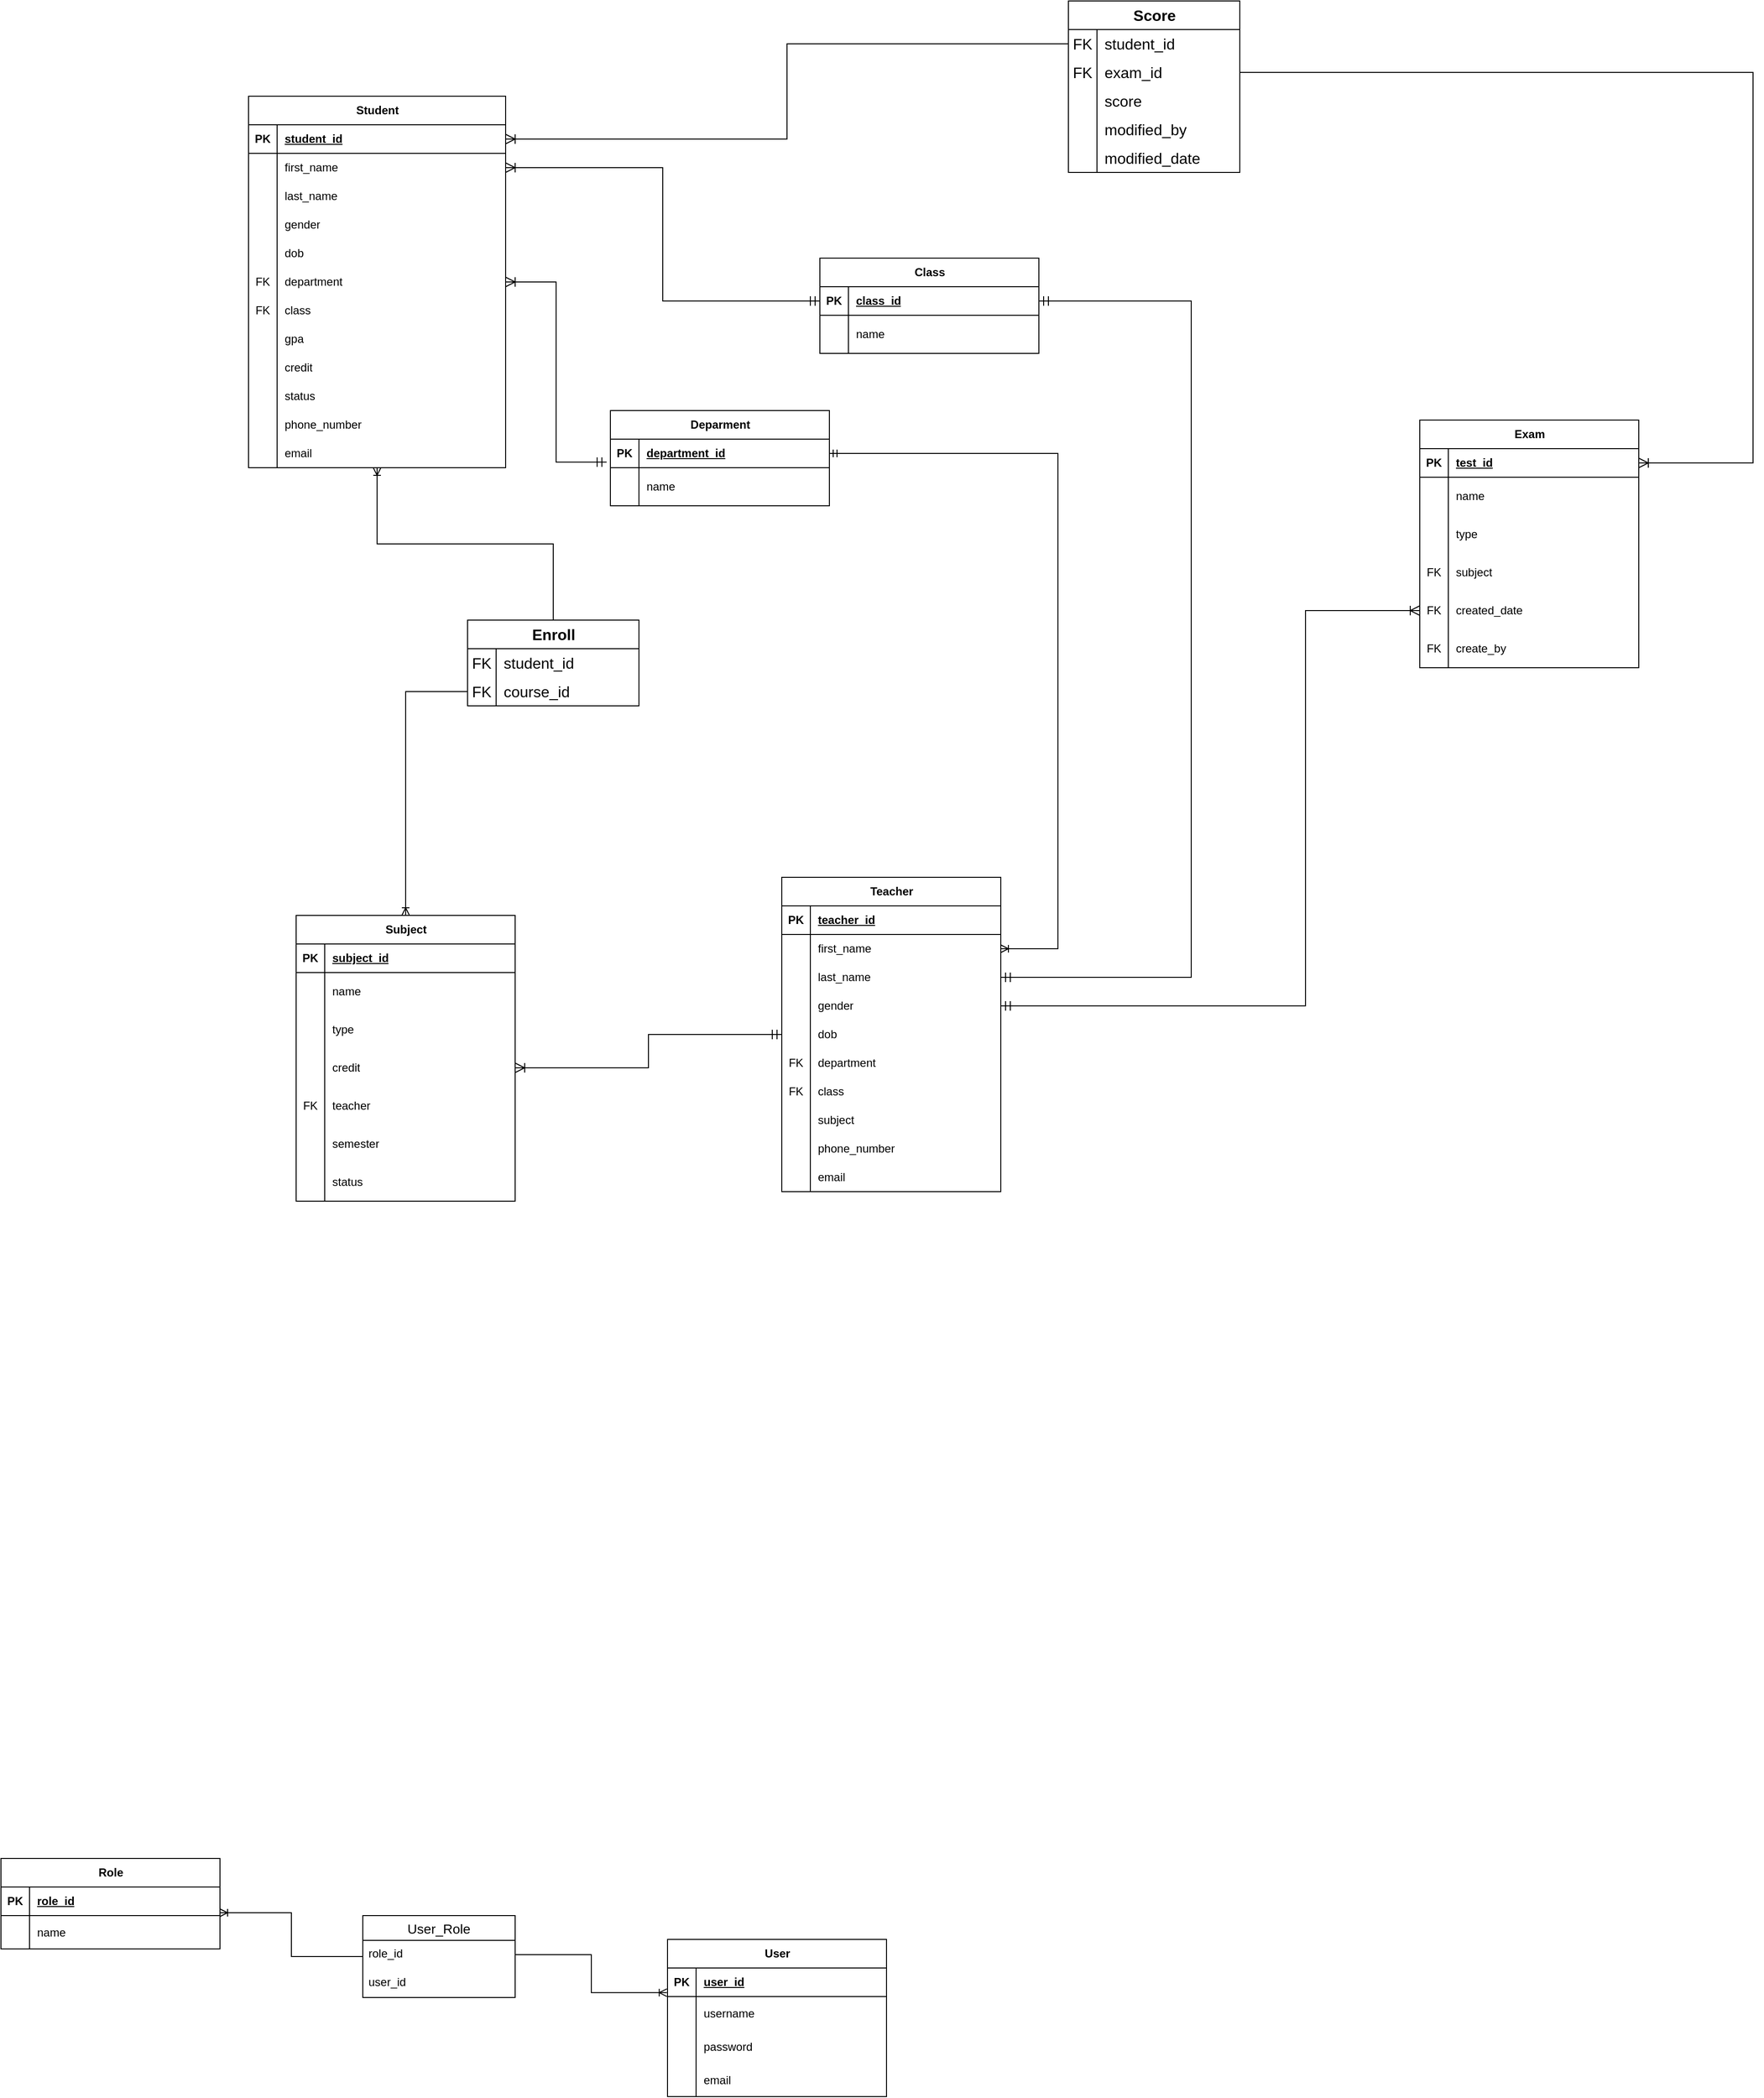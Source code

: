 <mxfile version="21.6.6" type="github">
  <diagram name="Page-1" id="5d7acffa-a066-3a61-03fe-96351882024d">
    <mxGraphModel dx="1224" dy="1597" grid="1" gridSize="10" guides="1" tooltips="1" connect="1" arrows="1" fold="1" page="1" pageScale="1" pageWidth="1100" pageHeight="850" background="#ffffff" math="0" shadow="0">
      <root>
        <mxCell id="0" />
        <mxCell id="1" parent="0" />
        <mxCell id="Ol1Bx7ECXMeju4HQNCgS-192" value="" style="edgeStyle=orthogonalEdgeStyle;rounded=0;orthogonalLoop=1;jettySize=auto;html=1;endArrow=none;endFill=0;startArrow=ERoneToMany;startFill=0;entryX=0.5;entryY=0;entryDx=0;entryDy=0;" edge="1" parent="1" source="Ol1Bx7ECXMeju4HQNCgS-10" target="Ol1Bx7ECXMeju4HQNCgS-303">
          <mxGeometry relative="1" as="geometry">
            <mxPoint x="485" y="130" as="targetPoint" />
          </mxGeometry>
        </mxCell>
        <mxCell id="Ol1Bx7ECXMeju4HQNCgS-10" value="Student" style="shape=table;startSize=30;container=1;collapsible=1;childLayout=tableLayout;fixedRows=1;rowLines=0;fontStyle=1;align=center;resizeLast=1;html=1;" vertex="1" parent="1">
          <mxGeometry x="300" y="-400" width="270" height="390" as="geometry" />
        </mxCell>
        <mxCell id="Ol1Bx7ECXMeju4HQNCgS-11" value="" style="shape=tableRow;horizontal=0;startSize=0;swimlaneHead=0;swimlaneBody=0;fillColor=none;collapsible=0;dropTarget=0;points=[[0,0.5],[1,0.5]];portConstraint=eastwest;top=0;left=0;right=0;bottom=1;" vertex="1" parent="Ol1Bx7ECXMeju4HQNCgS-10">
          <mxGeometry y="30" width="270" height="30" as="geometry" />
        </mxCell>
        <mxCell id="Ol1Bx7ECXMeju4HQNCgS-12" value="PK" style="shape=partialRectangle;connectable=0;fillColor=none;top=0;left=0;bottom=0;right=0;fontStyle=1;overflow=hidden;whiteSpace=wrap;html=1;" vertex="1" parent="Ol1Bx7ECXMeju4HQNCgS-11">
          <mxGeometry width="30" height="30" as="geometry">
            <mxRectangle width="30" height="30" as="alternateBounds" />
          </mxGeometry>
        </mxCell>
        <mxCell id="Ol1Bx7ECXMeju4HQNCgS-13" value="student_id" style="shape=partialRectangle;connectable=0;fillColor=none;top=0;left=0;bottom=0;right=0;align=left;spacingLeft=6;fontStyle=5;overflow=hidden;whiteSpace=wrap;html=1;" vertex="1" parent="Ol1Bx7ECXMeju4HQNCgS-11">
          <mxGeometry x="30" width="240" height="30" as="geometry">
            <mxRectangle width="240" height="30" as="alternateBounds" />
          </mxGeometry>
        </mxCell>
        <mxCell id="Ol1Bx7ECXMeju4HQNCgS-14" value="" style="shape=tableRow;horizontal=0;startSize=0;swimlaneHead=0;swimlaneBody=0;fillColor=none;collapsible=0;dropTarget=0;points=[[0,0.5],[1,0.5]];portConstraint=eastwest;top=0;left=0;right=0;bottom=0;" vertex="1" parent="Ol1Bx7ECXMeju4HQNCgS-10">
          <mxGeometry y="60" width="270" height="30" as="geometry" />
        </mxCell>
        <mxCell id="Ol1Bx7ECXMeju4HQNCgS-15" value="" style="shape=partialRectangle;connectable=0;fillColor=none;top=0;left=0;bottom=0;right=0;editable=1;overflow=hidden;whiteSpace=wrap;html=1;" vertex="1" parent="Ol1Bx7ECXMeju4HQNCgS-14">
          <mxGeometry width="30" height="30" as="geometry">
            <mxRectangle width="30" height="30" as="alternateBounds" />
          </mxGeometry>
        </mxCell>
        <mxCell id="Ol1Bx7ECXMeju4HQNCgS-16" value="first_name" style="shape=partialRectangle;connectable=0;fillColor=none;top=0;left=0;bottom=0;right=0;align=left;spacingLeft=6;overflow=hidden;whiteSpace=wrap;html=1;" vertex="1" parent="Ol1Bx7ECXMeju4HQNCgS-14">
          <mxGeometry x="30" width="240" height="30" as="geometry">
            <mxRectangle width="240" height="30" as="alternateBounds" />
          </mxGeometry>
        </mxCell>
        <mxCell id="Ol1Bx7ECXMeju4HQNCgS-17" value="" style="shape=tableRow;horizontal=0;startSize=0;swimlaneHead=0;swimlaneBody=0;fillColor=none;collapsible=0;dropTarget=0;points=[[0,0.5],[1,0.5]];portConstraint=eastwest;top=0;left=0;right=0;bottom=0;" vertex="1" parent="Ol1Bx7ECXMeju4HQNCgS-10">
          <mxGeometry y="90" width="270" height="30" as="geometry" />
        </mxCell>
        <mxCell id="Ol1Bx7ECXMeju4HQNCgS-18" value="" style="shape=partialRectangle;connectable=0;fillColor=none;top=0;left=0;bottom=0;right=0;editable=1;overflow=hidden;whiteSpace=wrap;html=1;" vertex="1" parent="Ol1Bx7ECXMeju4HQNCgS-17">
          <mxGeometry width="30" height="30" as="geometry">
            <mxRectangle width="30" height="30" as="alternateBounds" />
          </mxGeometry>
        </mxCell>
        <mxCell id="Ol1Bx7ECXMeju4HQNCgS-19" value="last_name" style="shape=partialRectangle;connectable=0;fillColor=none;top=0;left=0;bottom=0;right=0;align=left;spacingLeft=6;overflow=hidden;whiteSpace=wrap;html=1;" vertex="1" parent="Ol1Bx7ECXMeju4HQNCgS-17">
          <mxGeometry x="30" width="240" height="30" as="geometry">
            <mxRectangle width="240" height="30" as="alternateBounds" />
          </mxGeometry>
        </mxCell>
        <mxCell id="Ol1Bx7ECXMeju4HQNCgS-20" value="" style="shape=tableRow;horizontal=0;startSize=0;swimlaneHead=0;swimlaneBody=0;fillColor=none;collapsible=0;dropTarget=0;points=[[0,0.5],[1,0.5]];portConstraint=eastwest;top=0;left=0;right=0;bottom=0;" vertex="1" parent="Ol1Bx7ECXMeju4HQNCgS-10">
          <mxGeometry y="120" width="270" height="30" as="geometry" />
        </mxCell>
        <mxCell id="Ol1Bx7ECXMeju4HQNCgS-21" value="" style="shape=partialRectangle;connectable=0;fillColor=none;top=0;left=0;bottom=0;right=0;editable=1;overflow=hidden;whiteSpace=wrap;html=1;" vertex="1" parent="Ol1Bx7ECXMeju4HQNCgS-20">
          <mxGeometry width="30" height="30" as="geometry">
            <mxRectangle width="30" height="30" as="alternateBounds" />
          </mxGeometry>
        </mxCell>
        <mxCell id="Ol1Bx7ECXMeju4HQNCgS-22" value="gender" style="shape=partialRectangle;connectable=0;fillColor=none;top=0;left=0;bottom=0;right=0;align=left;spacingLeft=6;overflow=hidden;whiteSpace=wrap;html=1;" vertex="1" parent="Ol1Bx7ECXMeju4HQNCgS-20">
          <mxGeometry x="30" width="240" height="30" as="geometry">
            <mxRectangle width="240" height="30" as="alternateBounds" />
          </mxGeometry>
        </mxCell>
        <mxCell id="Ol1Bx7ECXMeju4HQNCgS-102" value="" style="shape=tableRow;horizontal=0;startSize=0;swimlaneHead=0;swimlaneBody=0;fillColor=none;collapsible=0;dropTarget=0;points=[[0,0.5],[1,0.5]];portConstraint=eastwest;top=0;left=0;right=0;bottom=0;" vertex="1" parent="Ol1Bx7ECXMeju4HQNCgS-10">
          <mxGeometry y="150" width="270" height="30" as="geometry" />
        </mxCell>
        <mxCell id="Ol1Bx7ECXMeju4HQNCgS-103" value="" style="shape=partialRectangle;connectable=0;fillColor=none;top=0;left=0;bottom=0;right=0;editable=1;overflow=hidden;whiteSpace=wrap;html=1;" vertex="1" parent="Ol1Bx7ECXMeju4HQNCgS-102">
          <mxGeometry width="30" height="30" as="geometry">
            <mxRectangle width="30" height="30" as="alternateBounds" />
          </mxGeometry>
        </mxCell>
        <mxCell id="Ol1Bx7ECXMeju4HQNCgS-104" value="dob" style="shape=partialRectangle;connectable=0;fillColor=none;top=0;left=0;bottom=0;right=0;align=left;spacingLeft=6;overflow=hidden;whiteSpace=wrap;html=1;" vertex="1" parent="Ol1Bx7ECXMeju4HQNCgS-102">
          <mxGeometry x="30" width="240" height="30" as="geometry">
            <mxRectangle width="240" height="30" as="alternateBounds" />
          </mxGeometry>
        </mxCell>
        <mxCell id="Ol1Bx7ECXMeju4HQNCgS-105" value="" style="shape=tableRow;horizontal=0;startSize=0;swimlaneHead=0;swimlaneBody=0;fillColor=none;collapsible=0;dropTarget=0;points=[[0,0.5],[1,0.5]];portConstraint=eastwest;top=0;left=0;right=0;bottom=0;" vertex="1" parent="Ol1Bx7ECXMeju4HQNCgS-10">
          <mxGeometry y="180" width="270" height="30" as="geometry" />
        </mxCell>
        <mxCell id="Ol1Bx7ECXMeju4HQNCgS-106" value="FK" style="shape=partialRectangle;connectable=0;fillColor=none;top=0;left=0;bottom=0;right=0;editable=1;overflow=hidden;whiteSpace=wrap;html=1;" vertex="1" parent="Ol1Bx7ECXMeju4HQNCgS-105">
          <mxGeometry width="30" height="30" as="geometry">
            <mxRectangle width="30" height="30" as="alternateBounds" />
          </mxGeometry>
        </mxCell>
        <mxCell id="Ol1Bx7ECXMeju4HQNCgS-107" value="department" style="shape=partialRectangle;connectable=0;fillColor=none;top=0;left=0;bottom=0;right=0;align=left;spacingLeft=6;overflow=hidden;whiteSpace=wrap;html=1;" vertex="1" parent="Ol1Bx7ECXMeju4HQNCgS-105">
          <mxGeometry x="30" width="240" height="30" as="geometry">
            <mxRectangle width="240" height="30" as="alternateBounds" />
          </mxGeometry>
        </mxCell>
        <mxCell id="Ol1Bx7ECXMeju4HQNCgS-108" value="" style="shape=tableRow;horizontal=0;startSize=0;swimlaneHead=0;swimlaneBody=0;fillColor=none;collapsible=0;dropTarget=0;points=[[0,0.5],[1,0.5]];portConstraint=eastwest;top=0;left=0;right=0;bottom=0;" vertex="1" parent="Ol1Bx7ECXMeju4HQNCgS-10">
          <mxGeometry y="210" width="270" height="30" as="geometry" />
        </mxCell>
        <mxCell id="Ol1Bx7ECXMeju4HQNCgS-109" value="FK" style="shape=partialRectangle;connectable=0;fillColor=none;top=0;left=0;bottom=0;right=0;editable=1;overflow=hidden;whiteSpace=wrap;html=1;" vertex="1" parent="Ol1Bx7ECXMeju4HQNCgS-108">
          <mxGeometry width="30" height="30" as="geometry">
            <mxRectangle width="30" height="30" as="alternateBounds" />
          </mxGeometry>
        </mxCell>
        <mxCell id="Ol1Bx7ECXMeju4HQNCgS-110" value="class" style="shape=partialRectangle;connectable=0;fillColor=none;top=0;left=0;bottom=0;right=0;align=left;spacingLeft=6;overflow=hidden;whiteSpace=wrap;html=1;" vertex="1" parent="Ol1Bx7ECXMeju4HQNCgS-108">
          <mxGeometry x="30" width="240" height="30" as="geometry">
            <mxRectangle width="240" height="30" as="alternateBounds" />
          </mxGeometry>
        </mxCell>
        <mxCell id="Ol1Bx7ECXMeju4HQNCgS-130" value="" style="shape=tableRow;horizontal=0;startSize=0;swimlaneHead=0;swimlaneBody=0;fillColor=none;collapsible=0;dropTarget=0;points=[[0,0.5],[1,0.5]];portConstraint=eastwest;top=0;left=0;right=0;bottom=0;" vertex="1" parent="Ol1Bx7ECXMeju4HQNCgS-10">
          <mxGeometry y="240" width="270" height="30" as="geometry" />
        </mxCell>
        <mxCell id="Ol1Bx7ECXMeju4HQNCgS-131" value="" style="shape=partialRectangle;connectable=0;fillColor=none;top=0;left=0;bottom=0;right=0;editable=1;overflow=hidden;whiteSpace=wrap;html=1;" vertex="1" parent="Ol1Bx7ECXMeju4HQNCgS-130">
          <mxGeometry width="30" height="30" as="geometry">
            <mxRectangle width="30" height="30" as="alternateBounds" />
          </mxGeometry>
        </mxCell>
        <mxCell id="Ol1Bx7ECXMeju4HQNCgS-132" value="gpa" style="shape=partialRectangle;connectable=0;fillColor=none;top=0;left=0;bottom=0;right=0;align=left;spacingLeft=6;overflow=hidden;whiteSpace=wrap;html=1;" vertex="1" parent="Ol1Bx7ECXMeju4HQNCgS-130">
          <mxGeometry x="30" width="240" height="30" as="geometry">
            <mxRectangle width="240" height="30" as="alternateBounds" />
          </mxGeometry>
        </mxCell>
        <mxCell id="Ol1Bx7ECXMeju4HQNCgS-133" value="" style="shape=tableRow;horizontal=0;startSize=0;swimlaneHead=0;swimlaneBody=0;fillColor=none;collapsible=0;dropTarget=0;points=[[0,0.5],[1,0.5]];portConstraint=eastwest;top=0;left=0;right=0;bottom=0;" vertex="1" parent="Ol1Bx7ECXMeju4HQNCgS-10">
          <mxGeometry y="270" width="270" height="30" as="geometry" />
        </mxCell>
        <mxCell id="Ol1Bx7ECXMeju4HQNCgS-134" value="" style="shape=partialRectangle;connectable=0;fillColor=none;top=0;left=0;bottom=0;right=0;editable=1;overflow=hidden;whiteSpace=wrap;html=1;" vertex="1" parent="Ol1Bx7ECXMeju4HQNCgS-133">
          <mxGeometry width="30" height="30" as="geometry">
            <mxRectangle width="30" height="30" as="alternateBounds" />
          </mxGeometry>
        </mxCell>
        <mxCell id="Ol1Bx7ECXMeju4HQNCgS-135" value="credit" style="shape=partialRectangle;connectable=0;fillColor=none;top=0;left=0;bottom=0;right=0;align=left;spacingLeft=6;overflow=hidden;whiteSpace=wrap;html=1;" vertex="1" parent="Ol1Bx7ECXMeju4HQNCgS-133">
          <mxGeometry x="30" width="240" height="30" as="geometry">
            <mxRectangle width="240" height="30" as="alternateBounds" />
          </mxGeometry>
        </mxCell>
        <mxCell id="Ol1Bx7ECXMeju4HQNCgS-136" value="" style="shape=tableRow;horizontal=0;startSize=0;swimlaneHead=0;swimlaneBody=0;fillColor=none;collapsible=0;dropTarget=0;points=[[0,0.5],[1,0.5]];portConstraint=eastwest;top=0;left=0;right=0;bottom=0;" vertex="1" parent="Ol1Bx7ECXMeju4HQNCgS-10">
          <mxGeometry y="300" width="270" height="30" as="geometry" />
        </mxCell>
        <mxCell id="Ol1Bx7ECXMeju4HQNCgS-137" value="" style="shape=partialRectangle;connectable=0;fillColor=none;top=0;left=0;bottom=0;right=0;editable=1;overflow=hidden;whiteSpace=wrap;html=1;" vertex="1" parent="Ol1Bx7ECXMeju4HQNCgS-136">
          <mxGeometry width="30" height="30" as="geometry">
            <mxRectangle width="30" height="30" as="alternateBounds" />
          </mxGeometry>
        </mxCell>
        <mxCell id="Ol1Bx7ECXMeju4HQNCgS-138" value="status" style="shape=partialRectangle;connectable=0;fillColor=none;top=0;left=0;bottom=0;right=0;align=left;spacingLeft=6;overflow=hidden;whiteSpace=wrap;html=1;" vertex="1" parent="Ol1Bx7ECXMeju4HQNCgS-136">
          <mxGeometry x="30" width="240" height="30" as="geometry">
            <mxRectangle width="240" height="30" as="alternateBounds" />
          </mxGeometry>
        </mxCell>
        <mxCell id="Ol1Bx7ECXMeju4HQNCgS-111" value="" style="shape=tableRow;horizontal=0;startSize=0;swimlaneHead=0;swimlaneBody=0;fillColor=none;collapsible=0;dropTarget=0;points=[[0,0.5],[1,0.5]];portConstraint=eastwest;top=0;left=0;right=0;bottom=0;" vertex="1" parent="Ol1Bx7ECXMeju4HQNCgS-10">
          <mxGeometry y="330" width="270" height="30" as="geometry" />
        </mxCell>
        <mxCell id="Ol1Bx7ECXMeju4HQNCgS-112" value="" style="shape=partialRectangle;connectable=0;fillColor=none;top=0;left=0;bottom=0;right=0;editable=1;overflow=hidden;whiteSpace=wrap;html=1;" vertex="1" parent="Ol1Bx7ECXMeju4HQNCgS-111">
          <mxGeometry width="30" height="30" as="geometry">
            <mxRectangle width="30" height="30" as="alternateBounds" />
          </mxGeometry>
        </mxCell>
        <mxCell id="Ol1Bx7ECXMeju4HQNCgS-113" value="phone_number" style="shape=partialRectangle;connectable=0;fillColor=none;top=0;left=0;bottom=0;right=0;align=left;spacingLeft=6;overflow=hidden;whiteSpace=wrap;html=1;" vertex="1" parent="Ol1Bx7ECXMeju4HQNCgS-111">
          <mxGeometry x="30" width="240" height="30" as="geometry">
            <mxRectangle width="240" height="30" as="alternateBounds" />
          </mxGeometry>
        </mxCell>
        <mxCell id="Ol1Bx7ECXMeju4HQNCgS-358" value="" style="shape=tableRow;horizontal=0;startSize=0;swimlaneHead=0;swimlaneBody=0;fillColor=none;collapsible=0;dropTarget=0;points=[[0,0.5],[1,0.5]];portConstraint=eastwest;top=0;left=0;right=0;bottom=0;" vertex="1" parent="Ol1Bx7ECXMeju4HQNCgS-10">
          <mxGeometry y="360" width="270" height="30" as="geometry" />
        </mxCell>
        <mxCell id="Ol1Bx7ECXMeju4HQNCgS-359" value="" style="shape=partialRectangle;connectable=0;fillColor=none;top=0;left=0;bottom=0;right=0;editable=1;overflow=hidden;whiteSpace=wrap;html=1;" vertex="1" parent="Ol1Bx7ECXMeju4HQNCgS-358">
          <mxGeometry width="30" height="30" as="geometry">
            <mxRectangle width="30" height="30" as="alternateBounds" />
          </mxGeometry>
        </mxCell>
        <mxCell id="Ol1Bx7ECXMeju4HQNCgS-360" value="email" style="shape=partialRectangle;connectable=0;fillColor=none;top=0;left=0;bottom=0;right=0;align=left;spacingLeft=6;overflow=hidden;whiteSpace=wrap;html=1;" vertex="1" parent="Ol1Bx7ECXMeju4HQNCgS-358">
          <mxGeometry x="30" width="240" height="30" as="geometry">
            <mxRectangle width="240" height="30" as="alternateBounds" />
          </mxGeometry>
        </mxCell>
        <mxCell id="Ol1Bx7ECXMeju4HQNCgS-23" value="Teacher" style="shape=table;startSize=30;container=1;collapsible=1;childLayout=tableLayout;fixedRows=1;rowLines=0;fontStyle=1;align=center;resizeLast=1;html=1;" vertex="1" parent="1">
          <mxGeometry x="860" y="420" width="230" height="330" as="geometry" />
        </mxCell>
        <mxCell id="Ol1Bx7ECXMeju4HQNCgS-24" value="" style="shape=tableRow;horizontal=0;startSize=0;swimlaneHead=0;swimlaneBody=0;fillColor=none;collapsible=0;dropTarget=0;points=[[0,0.5],[1,0.5]];portConstraint=eastwest;top=0;left=0;right=0;bottom=1;" vertex="1" parent="Ol1Bx7ECXMeju4HQNCgS-23">
          <mxGeometry y="30" width="230" height="30" as="geometry" />
        </mxCell>
        <mxCell id="Ol1Bx7ECXMeju4HQNCgS-25" value="PK" style="shape=partialRectangle;connectable=0;fillColor=none;top=0;left=0;bottom=0;right=0;fontStyle=1;overflow=hidden;whiteSpace=wrap;html=1;" vertex="1" parent="Ol1Bx7ECXMeju4HQNCgS-24">
          <mxGeometry width="30" height="30" as="geometry">
            <mxRectangle width="30" height="30" as="alternateBounds" />
          </mxGeometry>
        </mxCell>
        <mxCell id="Ol1Bx7ECXMeju4HQNCgS-26" value="teacher_id" style="shape=partialRectangle;connectable=0;fillColor=none;top=0;left=0;bottom=0;right=0;align=left;spacingLeft=6;fontStyle=5;overflow=hidden;whiteSpace=wrap;html=1;" vertex="1" parent="Ol1Bx7ECXMeju4HQNCgS-24">
          <mxGeometry x="30" width="200" height="30" as="geometry">
            <mxRectangle width="200" height="30" as="alternateBounds" />
          </mxGeometry>
        </mxCell>
        <mxCell id="Ol1Bx7ECXMeju4HQNCgS-27" value="" style="shape=tableRow;horizontal=0;startSize=0;swimlaneHead=0;swimlaneBody=0;fillColor=none;collapsible=0;dropTarget=0;points=[[0,0.5],[1,0.5]];portConstraint=eastwest;top=0;left=0;right=0;bottom=0;" vertex="1" parent="Ol1Bx7ECXMeju4HQNCgS-23">
          <mxGeometry y="60" width="230" height="30" as="geometry" />
        </mxCell>
        <mxCell id="Ol1Bx7ECXMeju4HQNCgS-28" value="" style="shape=partialRectangle;connectable=0;fillColor=none;top=0;left=0;bottom=0;right=0;editable=1;overflow=hidden;whiteSpace=wrap;html=1;" vertex="1" parent="Ol1Bx7ECXMeju4HQNCgS-27">
          <mxGeometry width="30" height="30" as="geometry">
            <mxRectangle width="30" height="30" as="alternateBounds" />
          </mxGeometry>
        </mxCell>
        <mxCell id="Ol1Bx7ECXMeju4HQNCgS-29" value="first_name" style="shape=partialRectangle;connectable=0;fillColor=none;top=0;left=0;bottom=0;right=0;align=left;spacingLeft=6;overflow=hidden;whiteSpace=wrap;html=1;" vertex="1" parent="Ol1Bx7ECXMeju4HQNCgS-27">
          <mxGeometry x="30" width="200" height="30" as="geometry">
            <mxRectangle width="200" height="30" as="alternateBounds" />
          </mxGeometry>
        </mxCell>
        <mxCell id="Ol1Bx7ECXMeju4HQNCgS-30" value="" style="shape=tableRow;horizontal=0;startSize=0;swimlaneHead=0;swimlaneBody=0;fillColor=none;collapsible=0;dropTarget=0;points=[[0,0.5],[1,0.5]];portConstraint=eastwest;top=0;left=0;right=0;bottom=0;" vertex="1" parent="Ol1Bx7ECXMeju4HQNCgS-23">
          <mxGeometry y="90" width="230" height="30" as="geometry" />
        </mxCell>
        <mxCell id="Ol1Bx7ECXMeju4HQNCgS-31" value="" style="shape=partialRectangle;connectable=0;fillColor=none;top=0;left=0;bottom=0;right=0;editable=1;overflow=hidden;whiteSpace=wrap;html=1;" vertex="1" parent="Ol1Bx7ECXMeju4HQNCgS-30">
          <mxGeometry width="30" height="30" as="geometry">
            <mxRectangle width="30" height="30" as="alternateBounds" />
          </mxGeometry>
        </mxCell>
        <mxCell id="Ol1Bx7ECXMeju4HQNCgS-32" value="last_name" style="shape=partialRectangle;connectable=0;fillColor=none;top=0;left=0;bottom=0;right=0;align=left;spacingLeft=6;overflow=hidden;whiteSpace=wrap;html=1;" vertex="1" parent="Ol1Bx7ECXMeju4HQNCgS-30">
          <mxGeometry x="30" width="200" height="30" as="geometry">
            <mxRectangle width="200" height="30" as="alternateBounds" />
          </mxGeometry>
        </mxCell>
        <mxCell id="Ol1Bx7ECXMeju4HQNCgS-33" value="" style="shape=tableRow;horizontal=0;startSize=0;swimlaneHead=0;swimlaneBody=0;fillColor=none;collapsible=0;dropTarget=0;points=[[0,0.5],[1,0.5]];portConstraint=eastwest;top=0;left=0;right=0;bottom=0;" vertex="1" parent="Ol1Bx7ECXMeju4HQNCgS-23">
          <mxGeometry y="120" width="230" height="30" as="geometry" />
        </mxCell>
        <mxCell id="Ol1Bx7ECXMeju4HQNCgS-34" value="" style="shape=partialRectangle;connectable=0;fillColor=none;top=0;left=0;bottom=0;right=0;editable=1;overflow=hidden;whiteSpace=wrap;html=1;" vertex="1" parent="Ol1Bx7ECXMeju4HQNCgS-33">
          <mxGeometry width="30" height="30" as="geometry">
            <mxRectangle width="30" height="30" as="alternateBounds" />
          </mxGeometry>
        </mxCell>
        <mxCell id="Ol1Bx7ECXMeju4HQNCgS-35" value="gender" style="shape=partialRectangle;connectable=0;fillColor=none;top=0;left=0;bottom=0;right=0;align=left;spacingLeft=6;overflow=hidden;whiteSpace=wrap;html=1;" vertex="1" parent="Ol1Bx7ECXMeju4HQNCgS-33">
          <mxGeometry x="30" width="200" height="30" as="geometry">
            <mxRectangle width="200" height="30" as="alternateBounds" />
          </mxGeometry>
        </mxCell>
        <mxCell id="Ol1Bx7ECXMeju4HQNCgS-152" value="" style="shape=tableRow;horizontal=0;startSize=0;swimlaneHead=0;swimlaneBody=0;fillColor=none;collapsible=0;dropTarget=0;points=[[0,0.5],[1,0.5]];portConstraint=eastwest;top=0;left=0;right=0;bottom=0;" vertex="1" parent="Ol1Bx7ECXMeju4HQNCgS-23">
          <mxGeometry y="150" width="230" height="30" as="geometry" />
        </mxCell>
        <mxCell id="Ol1Bx7ECXMeju4HQNCgS-153" value="" style="shape=partialRectangle;connectable=0;fillColor=none;top=0;left=0;bottom=0;right=0;editable=1;overflow=hidden;whiteSpace=wrap;html=1;" vertex="1" parent="Ol1Bx7ECXMeju4HQNCgS-152">
          <mxGeometry width="30" height="30" as="geometry">
            <mxRectangle width="30" height="30" as="alternateBounds" />
          </mxGeometry>
        </mxCell>
        <mxCell id="Ol1Bx7ECXMeju4HQNCgS-154" value="dob" style="shape=partialRectangle;connectable=0;fillColor=none;top=0;left=0;bottom=0;right=0;align=left;spacingLeft=6;overflow=hidden;whiteSpace=wrap;html=1;" vertex="1" parent="Ol1Bx7ECXMeju4HQNCgS-152">
          <mxGeometry x="30" width="200" height="30" as="geometry">
            <mxRectangle width="200" height="30" as="alternateBounds" />
          </mxGeometry>
        </mxCell>
        <mxCell id="Ol1Bx7ECXMeju4HQNCgS-155" value="" style="shape=tableRow;horizontal=0;startSize=0;swimlaneHead=0;swimlaneBody=0;fillColor=none;collapsible=0;dropTarget=0;points=[[0,0.5],[1,0.5]];portConstraint=eastwest;top=0;left=0;right=0;bottom=0;" vertex="1" parent="Ol1Bx7ECXMeju4HQNCgS-23">
          <mxGeometry y="180" width="230" height="30" as="geometry" />
        </mxCell>
        <mxCell id="Ol1Bx7ECXMeju4HQNCgS-156" value="FK" style="shape=partialRectangle;connectable=0;fillColor=none;top=0;left=0;bottom=0;right=0;editable=1;overflow=hidden;whiteSpace=wrap;html=1;" vertex="1" parent="Ol1Bx7ECXMeju4HQNCgS-155">
          <mxGeometry width="30" height="30" as="geometry">
            <mxRectangle width="30" height="30" as="alternateBounds" />
          </mxGeometry>
        </mxCell>
        <mxCell id="Ol1Bx7ECXMeju4HQNCgS-157" value="department" style="shape=partialRectangle;connectable=0;fillColor=none;top=0;left=0;bottom=0;right=0;align=left;spacingLeft=6;overflow=hidden;whiteSpace=wrap;html=1;" vertex="1" parent="Ol1Bx7ECXMeju4HQNCgS-155">
          <mxGeometry x="30" width="200" height="30" as="geometry">
            <mxRectangle width="200" height="30" as="alternateBounds" />
          </mxGeometry>
        </mxCell>
        <mxCell id="Ol1Bx7ECXMeju4HQNCgS-158" value="" style="shape=tableRow;horizontal=0;startSize=0;swimlaneHead=0;swimlaneBody=0;fillColor=none;collapsible=0;dropTarget=0;points=[[0,0.5],[1,0.5]];portConstraint=eastwest;top=0;left=0;right=0;bottom=0;" vertex="1" parent="Ol1Bx7ECXMeju4HQNCgS-23">
          <mxGeometry y="210" width="230" height="30" as="geometry" />
        </mxCell>
        <mxCell id="Ol1Bx7ECXMeju4HQNCgS-159" value="FK" style="shape=partialRectangle;connectable=0;fillColor=none;top=0;left=0;bottom=0;right=0;editable=1;overflow=hidden;whiteSpace=wrap;html=1;" vertex="1" parent="Ol1Bx7ECXMeju4HQNCgS-158">
          <mxGeometry width="30" height="30" as="geometry">
            <mxRectangle width="30" height="30" as="alternateBounds" />
          </mxGeometry>
        </mxCell>
        <mxCell id="Ol1Bx7ECXMeju4HQNCgS-160" value="class" style="shape=partialRectangle;connectable=0;fillColor=none;top=0;left=0;bottom=0;right=0;align=left;spacingLeft=6;overflow=hidden;whiteSpace=wrap;html=1;" vertex="1" parent="Ol1Bx7ECXMeju4HQNCgS-158">
          <mxGeometry x="30" width="200" height="30" as="geometry">
            <mxRectangle width="200" height="30" as="alternateBounds" />
          </mxGeometry>
        </mxCell>
        <mxCell id="Ol1Bx7ECXMeju4HQNCgS-161" value="" style="shape=tableRow;horizontal=0;startSize=0;swimlaneHead=0;swimlaneBody=0;fillColor=none;collapsible=0;dropTarget=0;points=[[0,0.5],[1,0.5]];portConstraint=eastwest;top=0;left=0;right=0;bottom=0;" vertex="1" parent="Ol1Bx7ECXMeju4HQNCgS-23">
          <mxGeometry y="240" width="230" height="30" as="geometry" />
        </mxCell>
        <mxCell id="Ol1Bx7ECXMeju4HQNCgS-162" value="" style="shape=partialRectangle;connectable=0;fillColor=none;top=0;left=0;bottom=0;right=0;editable=1;overflow=hidden;whiteSpace=wrap;html=1;" vertex="1" parent="Ol1Bx7ECXMeju4HQNCgS-161">
          <mxGeometry width="30" height="30" as="geometry">
            <mxRectangle width="30" height="30" as="alternateBounds" />
          </mxGeometry>
        </mxCell>
        <mxCell id="Ol1Bx7ECXMeju4HQNCgS-163" value="subject" style="shape=partialRectangle;connectable=0;fillColor=none;top=0;left=0;bottom=0;right=0;align=left;spacingLeft=6;overflow=hidden;whiteSpace=wrap;html=1;" vertex="1" parent="Ol1Bx7ECXMeju4HQNCgS-161">
          <mxGeometry x="30" width="200" height="30" as="geometry">
            <mxRectangle width="200" height="30" as="alternateBounds" />
          </mxGeometry>
        </mxCell>
        <mxCell id="Ol1Bx7ECXMeju4HQNCgS-164" value="" style="shape=tableRow;horizontal=0;startSize=0;swimlaneHead=0;swimlaneBody=0;fillColor=none;collapsible=0;dropTarget=0;points=[[0,0.5],[1,0.5]];portConstraint=eastwest;top=0;left=0;right=0;bottom=0;" vertex="1" parent="Ol1Bx7ECXMeju4HQNCgS-23">
          <mxGeometry y="270" width="230" height="30" as="geometry" />
        </mxCell>
        <mxCell id="Ol1Bx7ECXMeju4HQNCgS-165" value="" style="shape=partialRectangle;connectable=0;fillColor=none;top=0;left=0;bottom=0;right=0;editable=1;overflow=hidden;whiteSpace=wrap;html=1;" vertex="1" parent="Ol1Bx7ECXMeju4HQNCgS-164">
          <mxGeometry width="30" height="30" as="geometry">
            <mxRectangle width="30" height="30" as="alternateBounds" />
          </mxGeometry>
        </mxCell>
        <mxCell id="Ol1Bx7ECXMeju4HQNCgS-166" value="phone_number" style="shape=partialRectangle;connectable=0;fillColor=none;top=0;left=0;bottom=0;right=0;align=left;spacingLeft=6;overflow=hidden;whiteSpace=wrap;html=1;" vertex="1" parent="Ol1Bx7ECXMeju4HQNCgS-164">
          <mxGeometry x="30" width="200" height="30" as="geometry">
            <mxRectangle width="200" height="30" as="alternateBounds" />
          </mxGeometry>
        </mxCell>
        <mxCell id="Ol1Bx7ECXMeju4HQNCgS-167" value="" style="shape=tableRow;horizontal=0;startSize=0;swimlaneHead=0;swimlaneBody=0;fillColor=none;collapsible=0;dropTarget=0;points=[[0,0.5],[1,0.5]];portConstraint=eastwest;top=0;left=0;right=0;bottom=0;" vertex="1" parent="Ol1Bx7ECXMeju4HQNCgS-23">
          <mxGeometry y="300" width="230" height="30" as="geometry" />
        </mxCell>
        <mxCell id="Ol1Bx7ECXMeju4HQNCgS-168" value="" style="shape=partialRectangle;connectable=0;fillColor=none;top=0;left=0;bottom=0;right=0;editable=1;overflow=hidden;whiteSpace=wrap;html=1;" vertex="1" parent="Ol1Bx7ECXMeju4HQNCgS-167">
          <mxGeometry width="30" height="30" as="geometry">
            <mxRectangle width="30" height="30" as="alternateBounds" />
          </mxGeometry>
        </mxCell>
        <mxCell id="Ol1Bx7ECXMeju4HQNCgS-169" value="email" style="shape=partialRectangle;connectable=0;fillColor=none;top=0;left=0;bottom=0;right=0;align=left;spacingLeft=6;overflow=hidden;whiteSpace=wrap;html=1;" vertex="1" parent="Ol1Bx7ECXMeju4HQNCgS-167">
          <mxGeometry x="30" width="200" height="30" as="geometry">
            <mxRectangle width="200" height="30" as="alternateBounds" />
          </mxGeometry>
        </mxCell>
        <mxCell id="Ol1Bx7ECXMeju4HQNCgS-193" value="" style="edgeStyle=orthogonalEdgeStyle;rounded=0;orthogonalLoop=1;jettySize=auto;html=1;endArrow=none;endFill=0;startArrow=ERoneToMany;startFill=0;" edge="1" parent="1" source="Ol1Bx7ECXMeju4HQNCgS-36" target="Ol1Bx7ECXMeju4HQNCgS-310">
          <mxGeometry relative="1" as="geometry">
            <mxPoint x="528.56" y="240.87" as="targetPoint" />
          </mxGeometry>
        </mxCell>
        <mxCell id="Ol1Bx7ECXMeju4HQNCgS-36" value="Subject" style="shape=table;startSize=30;container=1;collapsible=1;childLayout=tableLayout;fixedRows=1;rowLines=0;fontStyle=1;align=center;resizeLast=1;html=1;" vertex="1" parent="1">
          <mxGeometry x="350" y="460" width="230" height="300" as="geometry" />
        </mxCell>
        <mxCell id="Ol1Bx7ECXMeju4HQNCgS-37" value="" style="shape=tableRow;horizontal=0;startSize=0;swimlaneHead=0;swimlaneBody=0;fillColor=none;collapsible=0;dropTarget=0;points=[[0,0.5],[1,0.5]];portConstraint=eastwest;top=0;left=0;right=0;bottom=1;" vertex="1" parent="Ol1Bx7ECXMeju4HQNCgS-36">
          <mxGeometry y="30" width="230" height="30" as="geometry" />
        </mxCell>
        <mxCell id="Ol1Bx7ECXMeju4HQNCgS-38" value="PK" style="shape=partialRectangle;connectable=0;fillColor=none;top=0;left=0;bottom=0;right=0;fontStyle=1;overflow=hidden;whiteSpace=wrap;html=1;" vertex="1" parent="Ol1Bx7ECXMeju4HQNCgS-37">
          <mxGeometry width="30" height="30" as="geometry">
            <mxRectangle width="30" height="30" as="alternateBounds" />
          </mxGeometry>
        </mxCell>
        <mxCell id="Ol1Bx7ECXMeju4HQNCgS-39" value="subject_id" style="shape=partialRectangle;connectable=0;fillColor=none;top=0;left=0;bottom=0;right=0;align=left;spacingLeft=6;fontStyle=5;overflow=hidden;whiteSpace=wrap;html=1;" vertex="1" parent="Ol1Bx7ECXMeju4HQNCgS-37">
          <mxGeometry x="30" width="200" height="30" as="geometry">
            <mxRectangle width="200" height="30" as="alternateBounds" />
          </mxGeometry>
        </mxCell>
        <mxCell id="Ol1Bx7ECXMeju4HQNCgS-43" value="" style="shape=tableRow;horizontal=0;startSize=0;swimlaneHead=0;swimlaneBody=0;fillColor=none;collapsible=0;dropTarget=0;points=[[0,0.5],[1,0.5]];portConstraint=eastwest;top=0;left=0;right=0;bottom=0;" vertex="1" parent="Ol1Bx7ECXMeju4HQNCgS-36">
          <mxGeometry y="60" width="230" height="40" as="geometry" />
        </mxCell>
        <mxCell id="Ol1Bx7ECXMeju4HQNCgS-44" value="" style="shape=partialRectangle;connectable=0;fillColor=none;top=0;left=0;bottom=0;right=0;editable=1;overflow=hidden;whiteSpace=wrap;html=1;" vertex="1" parent="Ol1Bx7ECXMeju4HQNCgS-43">
          <mxGeometry width="30" height="40" as="geometry">
            <mxRectangle width="30" height="40" as="alternateBounds" />
          </mxGeometry>
        </mxCell>
        <mxCell id="Ol1Bx7ECXMeju4HQNCgS-45" value="name" style="shape=partialRectangle;connectable=0;fillColor=none;top=0;left=0;bottom=0;right=0;align=left;spacingLeft=6;overflow=hidden;whiteSpace=wrap;html=1;" vertex="1" parent="Ol1Bx7ECXMeju4HQNCgS-43">
          <mxGeometry x="30" width="200" height="40" as="geometry">
            <mxRectangle width="200" height="40" as="alternateBounds" />
          </mxGeometry>
        </mxCell>
        <mxCell id="Ol1Bx7ECXMeju4HQNCgS-173" value="" style="shape=tableRow;horizontal=0;startSize=0;swimlaneHead=0;swimlaneBody=0;fillColor=none;collapsible=0;dropTarget=0;points=[[0,0.5],[1,0.5]];portConstraint=eastwest;top=0;left=0;right=0;bottom=0;" vertex="1" parent="Ol1Bx7ECXMeju4HQNCgS-36">
          <mxGeometry y="100" width="230" height="40" as="geometry" />
        </mxCell>
        <mxCell id="Ol1Bx7ECXMeju4HQNCgS-174" value="" style="shape=partialRectangle;connectable=0;fillColor=none;top=0;left=0;bottom=0;right=0;editable=1;overflow=hidden;whiteSpace=wrap;html=1;" vertex="1" parent="Ol1Bx7ECXMeju4HQNCgS-173">
          <mxGeometry width="30" height="40" as="geometry">
            <mxRectangle width="30" height="40" as="alternateBounds" />
          </mxGeometry>
        </mxCell>
        <mxCell id="Ol1Bx7ECXMeju4HQNCgS-175" value="type" style="shape=partialRectangle;connectable=0;fillColor=none;top=0;left=0;bottom=0;right=0;align=left;spacingLeft=6;overflow=hidden;whiteSpace=wrap;html=1;" vertex="1" parent="Ol1Bx7ECXMeju4HQNCgS-173">
          <mxGeometry x="30" width="200" height="40" as="geometry">
            <mxRectangle width="200" height="40" as="alternateBounds" />
          </mxGeometry>
        </mxCell>
        <mxCell id="Ol1Bx7ECXMeju4HQNCgS-40" value="" style="shape=tableRow;horizontal=0;startSize=0;swimlaneHead=0;swimlaneBody=0;fillColor=none;collapsible=0;dropTarget=0;points=[[0,0.5],[1,0.5]];portConstraint=eastwest;top=0;left=0;right=0;bottom=0;" vertex="1" parent="Ol1Bx7ECXMeju4HQNCgS-36">
          <mxGeometry y="140" width="230" height="40" as="geometry" />
        </mxCell>
        <mxCell id="Ol1Bx7ECXMeju4HQNCgS-41" value="" style="shape=partialRectangle;connectable=0;fillColor=none;top=0;left=0;bottom=0;right=0;editable=1;overflow=hidden;whiteSpace=wrap;html=1;" vertex="1" parent="Ol1Bx7ECXMeju4HQNCgS-40">
          <mxGeometry width="30" height="40" as="geometry">
            <mxRectangle width="30" height="40" as="alternateBounds" />
          </mxGeometry>
        </mxCell>
        <mxCell id="Ol1Bx7ECXMeju4HQNCgS-42" value="credit" style="shape=partialRectangle;connectable=0;fillColor=none;top=0;left=0;bottom=0;right=0;align=left;spacingLeft=6;overflow=hidden;whiteSpace=wrap;html=1;" vertex="1" parent="Ol1Bx7ECXMeju4HQNCgS-40">
          <mxGeometry x="30" width="200" height="40" as="geometry">
            <mxRectangle width="200" height="40" as="alternateBounds" />
          </mxGeometry>
        </mxCell>
        <mxCell id="Ol1Bx7ECXMeju4HQNCgS-46" value="" style="shape=tableRow;horizontal=0;startSize=0;swimlaneHead=0;swimlaneBody=0;fillColor=none;collapsible=0;dropTarget=0;points=[[0,0.5],[1,0.5]];portConstraint=eastwest;top=0;left=0;right=0;bottom=0;" vertex="1" parent="Ol1Bx7ECXMeju4HQNCgS-36">
          <mxGeometry y="180" width="230" height="40" as="geometry" />
        </mxCell>
        <mxCell id="Ol1Bx7ECXMeju4HQNCgS-47" value="FK" style="shape=partialRectangle;connectable=0;fillColor=none;top=0;left=0;bottom=0;right=0;editable=1;overflow=hidden;whiteSpace=wrap;html=1;" vertex="1" parent="Ol1Bx7ECXMeju4HQNCgS-46">
          <mxGeometry width="30" height="40" as="geometry">
            <mxRectangle width="30" height="40" as="alternateBounds" />
          </mxGeometry>
        </mxCell>
        <mxCell id="Ol1Bx7ECXMeju4HQNCgS-48" value="teacher" style="shape=partialRectangle;connectable=0;fillColor=none;top=0;left=0;bottom=0;right=0;align=left;spacingLeft=6;overflow=hidden;whiteSpace=wrap;html=1;" vertex="1" parent="Ol1Bx7ECXMeju4HQNCgS-46">
          <mxGeometry x="30" width="200" height="40" as="geometry">
            <mxRectangle width="200" height="40" as="alternateBounds" />
          </mxGeometry>
        </mxCell>
        <mxCell id="Ol1Bx7ECXMeju4HQNCgS-176" value="" style="shape=tableRow;horizontal=0;startSize=0;swimlaneHead=0;swimlaneBody=0;fillColor=none;collapsible=0;dropTarget=0;points=[[0,0.5],[1,0.5]];portConstraint=eastwest;top=0;left=0;right=0;bottom=0;" vertex="1" parent="Ol1Bx7ECXMeju4HQNCgS-36">
          <mxGeometry y="220" width="230" height="40" as="geometry" />
        </mxCell>
        <mxCell id="Ol1Bx7ECXMeju4HQNCgS-177" value="" style="shape=partialRectangle;connectable=0;fillColor=none;top=0;left=0;bottom=0;right=0;editable=1;overflow=hidden;whiteSpace=wrap;html=1;" vertex="1" parent="Ol1Bx7ECXMeju4HQNCgS-176">
          <mxGeometry width="30" height="40" as="geometry">
            <mxRectangle width="30" height="40" as="alternateBounds" />
          </mxGeometry>
        </mxCell>
        <mxCell id="Ol1Bx7ECXMeju4HQNCgS-178" value="semester" style="shape=partialRectangle;connectable=0;fillColor=none;top=0;left=0;bottom=0;right=0;align=left;spacingLeft=6;overflow=hidden;whiteSpace=wrap;html=1;" vertex="1" parent="Ol1Bx7ECXMeju4HQNCgS-176">
          <mxGeometry x="30" width="200" height="40" as="geometry">
            <mxRectangle width="200" height="40" as="alternateBounds" />
          </mxGeometry>
        </mxCell>
        <mxCell id="Ol1Bx7ECXMeju4HQNCgS-170" value="" style="shape=tableRow;horizontal=0;startSize=0;swimlaneHead=0;swimlaneBody=0;fillColor=none;collapsible=0;dropTarget=0;points=[[0,0.5],[1,0.5]];portConstraint=eastwest;top=0;left=0;right=0;bottom=0;" vertex="1" parent="Ol1Bx7ECXMeju4HQNCgS-36">
          <mxGeometry y="260" width="230" height="40" as="geometry" />
        </mxCell>
        <mxCell id="Ol1Bx7ECXMeju4HQNCgS-171" value="" style="shape=partialRectangle;connectable=0;fillColor=none;top=0;left=0;bottom=0;right=0;editable=1;overflow=hidden;whiteSpace=wrap;html=1;" vertex="1" parent="Ol1Bx7ECXMeju4HQNCgS-170">
          <mxGeometry width="30" height="40" as="geometry">
            <mxRectangle width="30" height="40" as="alternateBounds" />
          </mxGeometry>
        </mxCell>
        <mxCell id="Ol1Bx7ECXMeju4HQNCgS-172" value="status" style="shape=partialRectangle;connectable=0;fillColor=none;top=0;left=0;bottom=0;right=0;align=left;spacingLeft=6;overflow=hidden;whiteSpace=wrap;html=1;" vertex="1" parent="Ol1Bx7ECXMeju4HQNCgS-170">
          <mxGeometry x="30" width="200" height="40" as="geometry">
            <mxRectangle width="200" height="40" as="alternateBounds" />
          </mxGeometry>
        </mxCell>
        <mxCell id="Ol1Bx7ECXMeju4HQNCgS-49" value="Role" style="shape=table;startSize=30;container=1;collapsible=1;childLayout=tableLayout;fixedRows=1;rowLines=0;fontStyle=1;align=center;resizeLast=1;html=1;" vertex="1" parent="1">
          <mxGeometry x="40" y="1450" width="230" height="95" as="geometry" />
        </mxCell>
        <mxCell id="Ol1Bx7ECXMeju4HQNCgS-50" value="" style="shape=tableRow;horizontal=0;startSize=0;swimlaneHead=0;swimlaneBody=0;fillColor=none;collapsible=0;dropTarget=0;points=[[0,0.5],[1,0.5]];portConstraint=eastwest;top=0;left=0;right=0;bottom=1;" vertex="1" parent="Ol1Bx7ECXMeju4HQNCgS-49">
          <mxGeometry y="30" width="230" height="30" as="geometry" />
        </mxCell>
        <mxCell id="Ol1Bx7ECXMeju4HQNCgS-51" value="PK" style="shape=partialRectangle;connectable=0;fillColor=none;top=0;left=0;bottom=0;right=0;fontStyle=1;overflow=hidden;whiteSpace=wrap;html=1;" vertex="1" parent="Ol1Bx7ECXMeju4HQNCgS-50">
          <mxGeometry width="30" height="30" as="geometry">
            <mxRectangle width="30" height="30" as="alternateBounds" />
          </mxGeometry>
        </mxCell>
        <mxCell id="Ol1Bx7ECXMeju4HQNCgS-52" value="role_id" style="shape=partialRectangle;connectable=0;fillColor=none;top=0;left=0;bottom=0;right=0;align=left;spacingLeft=6;fontStyle=5;overflow=hidden;whiteSpace=wrap;html=1;" vertex="1" parent="Ol1Bx7ECXMeju4HQNCgS-50">
          <mxGeometry x="30" width="200" height="30" as="geometry">
            <mxRectangle width="200" height="30" as="alternateBounds" />
          </mxGeometry>
        </mxCell>
        <mxCell id="Ol1Bx7ECXMeju4HQNCgS-53" value="" style="shape=tableRow;horizontal=0;startSize=0;swimlaneHead=0;swimlaneBody=0;fillColor=none;collapsible=0;dropTarget=0;points=[[0,0.5],[1,0.5]];portConstraint=eastwest;top=0;left=0;right=0;bottom=0;" vertex="1" parent="Ol1Bx7ECXMeju4HQNCgS-49">
          <mxGeometry y="60" width="230" height="35" as="geometry" />
        </mxCell>
        <mxCell id="Ol1Bx7ECXMeju4HQNCgS-54" value="" style="shape=partialRectangle;connectable=0;fillColor=none;top=0;left=0;bottom=0;right=0;editable=1;overflow=hidden;whiteSpace=wrap;html=1;" vertex="1" parent="Ol1Bx7ECXMeju4HQNCgS-53">
          <mxGeometry width="30" height="35" as="geometry">
            <mxRectangle width="30" height="35" as="alternateBounds" />
          </mxGeometry>
        </mxCell>
        <mxCell id="Ol1Bx7ECXMeju4HQNCgS-55" value="name" style="shape=partialRectangle;connectable=0;fillColor=none;top=0;left=0;bottom=0;right=0;align=left;spacingLeft=6;overflow=hidden;whiteSpace=wrap;html=1;" vertex="1" parent="Ol1Bx7ECXMeju4HQNCgS-53">
          <mxGeometry x="30" width="200" height="35" as="geometry">
            <mxRectangle width="200" height="35" as="alternateBounds" />
          </mxGeometry>
        </mxCell>
        <mxCell id="Ol1Bx7ECXMeju4HQNCgS-62" value="User" style="shape=table;startSize=30;container=1;collapsible=1;childLayout=tableLayout;fixedRows=1;rowLines=0;fontStyle=1;align=center;resizeLast=1;html=1;" vertex="1" parent="1">
          <mxGeometry x="740" y="1535" width="230" height="165" as="geometry" />
        </mxCell>
        <mxCell id="Ol1Bx7ECXMeju4HQNCgS-63" value="" style="shape=tableRow;horizontal=0;startSize=0;swimlaneHead=0;swimlaneBody=0;fillColor=none;collapsible=0;dropTarget=0;points=[[0,0.5],[1,0.5]];portConstraint=eastwest;top=0;left=0;right=0;bottom=1;" vertex="1" parent="Ol1Bx7ECXMeju4HQNCgS-62">
          <mxGeometry y="30" width="230" height="30" as="geometry" />
        </mxCell>
        <mxCell id="Ol1Bx7ECXMeju4HQNCgS-64" value="PK" style="shape=partialRectangle;connectable=0;fillColor=none;top=0;left=0;bottom=0;right=0;fontStyle=1;overflow=hidden;whiteSpace=wrap;html=1;" vertex="1" parent="Ol1Bx7ECXMeju4HQNCgS-63">
          <mxGeometry width="30" height="30" as="geometry">
            <mxRectangle width="30" height="30" as="alternateBounds" />
          </mxGeometry>
        </mxCell>
        <mxCell id="Ol1Bx7ECXMeju4HQNCgS-65" value="user_id" style="shape=partialRectangle;connectable=0;fillColor=none;top=0;left=0;bottom=0;right=0;align=left;spacingLeft=6;fontStyle=5;overflow=hidden;whiteSpace=wrap;html=1;" vertex="1" parent="Ol1Bx7ECXMeju4HQNCgS-63">
          <mxGeometry x="30" width="200" height="30" as="geometry">
            <mxRectangle width="200" height="30" as="alternateBounds" />
          </mxGeometry>
        </mxCell>
        <mxCell id="Ol1Bx7ECXMeju4HQNCgS-66" value="" style="shape=tableRow;horizontal=0;startSize=0;swimlaneHead=0;swimlaneBody=0;fillColor=none;collapsible=0;dropTarget=0;points=[[0,0.5],[1,0.5]];portConstraint=eastwest;top=0;left=0;right=0;bottom=0;" vertex="1" parent="Ol1Bx7ECXMeju4HQNCgS-62">
          <mxGeometry y="60" width="230" height="35" as="geometry" />
        </mxCell>
        <mxCell id="Ol1Bx7ECXMeju4HQNCgS-67" value="" style="shape=partialRectangle;connectable=0;fillColor=none;top=0;left=0;bottom=0;right=0;editable=1;overflow=hidden;whiteSpace=wrap;html=1;" vertex="1" parent="Ol1Bx7ECXMeju4HQNCgS-66">
          <mxGeometry width="30" height="35" as="geometry">
            <mxRectangle width="30" height="35" as="alternateBounds" />
          </mxGeometry>
        </mxCell>
        <mxCell id="Ol1Bx7ECXMeju4HQNCgS-68" value="username" style="shape=partialRectangle;connectable=0;fillColor=none;top=0;left=0;bottom=0;right=0;align=left;spacingLeft=6;overflow=hidden;whiteSpace=wrap;html=1;" vertex="1" parent="Ol1Bx7ECXMeju4HQNCgS-66">
          <mxGeometry x="30" width="200" height="35" as="geometry">
            <mxRectangle width="200" height="35" as="alternateBounds" />
          </mxGeometry>
        </mxCell>
        <mxCell id="Ol1Bx7ECXMeju4HQNCgS-182" value="" style="shape=tableRow;horizontal=0;startSize=0;swimlaneHead=0;swimlaneBody=0;fillColor=none;collapsible=0;dropTarget=0;points=[[0,0.5],[1,0.5]];portConstraint=eastwest;top=0;left=0;right=0;bottom=0;" vertex="1" parent="Ol1Bx7ECXMeju4HQNCgS-62">
          <mxGeometry y="95" width="230" height="35" as="geometry" />
        </mxCell>
        <mxCell id="Ol1Bx7ECXMeju4HQNCgS-183" value="" style="shape=partialRectangle;connectable=0;fillColor=none;top=0;left=0;bottom=0;right=0;editable=1;overflow=hidden;whiteSpace=wrap;html=1;" vertex="1" parent="Ol1Bx7ECXMeju4HQNCgS-182">
          <mxGeometry width="30" height="35" as="geometry">
            <mxRectangle width="30" height="35" as="alternateBounds" />
          </mxGeometry>
        </mxCell>
        <mxCell id="Ol1Bx7ECXMeju4HQNCgS-184" value="password" style="shape=partialRectangle;connectable=0;fillColor=none;top=0;left=0;bottom=0;right=0;align=left;spacingLeft=6;overflow=hidden;whiteSpace=wrap;html=1;" vertex="1" parent="Ol1Bx7ECXMeju4HQNCgS-182">
          <mxGeometry x="30" width="200" height="35" as="geometry">
            <mxRectangle width="200" height="35" as="alternateBounds" />
          </mxGeometry>
        </mxCell>
        <mxCell id="Ol1Bx7ECXMeju4HQNCgS-185" value="" style="shape=tableRow;horizontal=0;startSize=0;swimlaneHead=0;swimlaneBody=0;fillColor=none;collapsible=0;dropTarget=0;points=[[0,0.5],[1,0.5]];portConstraint=eastwest;top=0;left=0;right=0;bottom=0;" vertex="1" parent="Ol1Bx7ECXMeju4HQNCgS-62">
          <mxGeometry y="130" width="230" height="35" as="geometry" />
        </mxCell>
        <mxCell id="Ol1Bx7ECXMeju4HQNCgS-186" value="" style="shape=partialRectangle;connectable=0;fillColor=none;top=0;left=0;bottom=0;right=0;editable=1;overflow=hidden;whiteSpace=wrap;html=1;" vertex="1" parent="Ol1Bx7ECXMeju4HQNCgS-185">
          <mxGeometry width="30" height="35" as="geometry">
            <mxRectangle width="30" height="35" as="alternateBounds" />
          </mxGeometry>
        </mxCell>
        <mxCell id="Ol1Bx7ECXMeju4HQNCgS-187" value="email" style="shape=partialRectangle;connectable=0;fillColor=none;top=0;left=0;bottom=0;right=0;align=left;spacingLeft=6;overflow=hidden;whiteSpace=wrap;html=1;" vertex="1" parent="Ol1Bx7ECXMeju4HQNCgS-185">
          <mxGeometry x="30" width="200" height="35" as="geometry">
            <mxRectangle width="200" height="35" as="alternateBounds" />
          </mxGeometry>
        </mxCell>
        <mxCell id="Ol1Bx7ECXMeju4HQNCgS-75" value="Exam" style="shape=table;startSize=30;container=1;collapsible=1;childLayout=tableLayout;fixedRows=1;rowLines=0;fontStyle=1;align=center;resizeLast=1;html=1;" vertex="1" parent="1">
          <mxGeometry x="1530" y="-60" width="230" height="260" as="geometry" />
        </mxCell>
        <mxCell id="Ol1Bx7ECXMeju4HQNCgS-76" value="" style="shape=tableRow;horizontal=0;startSize=0;swimlaneHead=0;swimlaneBody=0;fillColor=none;collapsible=0;dropTarget=0;points=[[0,0.5],[1,0.5]];portConstraint=eastwest;top=0;left=0;right=0;bottom=1;" vertex="1" parent="Ol1Bx7ECXMeju4HQNCgS-75">
          <mxGeometry y="30" width="230" height="30" as="geometry" />
        </mxCell>
        <mxCell id="Ol1Bx7ECXMeju4HQNCgS-77" value="PK" style="shape=partialRectangle;connectable=0;fillColor=none;top=0;left=0;bottom=0;right=0;fontStyle=1;overflow=hidden;whiteSpace=wrap;html=1;" vertex="1" parent="Ol1Bx7ECXMeju4HQNCgS-76">
          <mxGeometry width="30" height="30" as="geometry">
            <mxRectangle width="30" height="30" as="alternateBounds" />
          </mxGeometry>
        </mxCell>
        <mxCell id="Ol1Bx7ECXMeju4HQNCgS-78" value="test_id" style="shape=partialRectangle;connectable=0;fillColor=none;top=0;left=0;bottom=0;right=0;align=left;spacingLeft=6;fontStyle=5;overflow=hidden;whiteSpace=wrap;html=1;" vertex="1" parent="Ol1Bx7ECXMeju4HQNCgS-76">
          <mxGeometry x="30" width="200" height="30" as="geometry">
            <mxRectangle width="200" height="30" as="alternateBounds" />
          </mxGeometry>
        </mxCell>
        <mxCell id="Ol1Bx7ECXMeju4HQNCgS-79" value="" style="shape=tableRow;horizontal=0;startSize=0;swimlaneHead=0;swimlaneBody=0;fillColor=none;collapsible=0;dropTarget=0;points=[[0,0.5],[1,0.5]];portConstraint=eastwest;top=0;left=0;right=0;bottom=0;" vertex="1" parent="Ol1Bx7ECXMeju4HQNCgS-75">
          <mxGeometry y="60" width="230" height="40" as="geometry" />
        </mxCell>
        <mxCell id="Ol1Bx7ECXMeju4HQNCgS-80" value="" style="shape=partialRectangle;connectable=0;fillColor=none;top=0;left=0;bottom=0;right=0;editable=1;overflow=hidden;whiteSpace=wrap;html=1;" vertex="1" parent="Ol1Bx7ECXMeju4HQNCgS-79">
          <mxGeometry width="30" height="40" as="geometry">
            <mxRectangle width="30" height="40" as="alternateBounds" />
          </mxGeometry>
        </mxCell>
        <mxCell id="Ol1Bx7ECXMeju4HQNCgS-81" value="name" style="shape=partialRectangle;connectable=0;fillColor=none;top=0;left=0;bottom=0;right=0;align=left;spacingLeft=6;overflow=hidden;whiteSpace=wrap;html=1;" vertex="1" parent="Ol1Bx7ECXMeju4HQNCgS-79">
          <mxGeometry x="30" width="200" height="40" as="geometry">
            <mxRectangle width="200" height="40" as="alternateBounds" />
          </mxGeometry>
        </mxCell>
        <mxCell id="Ol1Bx7ECXMeju4HQNCgS-82" value="" style="shape=tableRow;horizontal=0;startSize=0;swimlaneHead=0;swimlaneBody=0;fillColor=none;collapsible=0;dropTarget=0;points=[[0,0.5],[1,0.5]];portConstraint=eastwest;top=0;left=0;right=0;bottom=0;" vertex="1" parent="Ol1Bx7ECXMeju4HQNCgS-75">
          <mxGeometry y="100" width="230" height="40" as="geometry" />
        </mxCell>
        <mxCell id="Ol1Bx7ECXMeju4HQNCgS-83" value="" style="shape=partialRectangle;connectable=0;fillColor=none;top=0;left=0;bottom=0;right=0;editable=1;overflow=hidden;whiteSpace=wrap;html=1;" vertex="1" parent="Ol1Bx7ECXMeju4HQNCgS-82">
          <mxGeometry width="30" height="40" as="geometry">
            <mxRectangle width="30" height="40" as="alternateBounds" />
          </mxGeometry>
        </mxCell>
        <mxCell id="Ol1Bx7ECXMeju4HQNCgS-84" value="type" style="shape=partialRectangle;connectable=0;fillColor=none;top=0;left=0;bottom=0;right=0;align=left;spacingLeft=6;overflow=hidden;whiteSpace=wrap;html=1;" vertex="1" parent="Ol1Bx7ECXMeju4HQNCgS-82">
          <mxGeometry x="30" width="200" height="40" as="geometry">
            <mxRectangle width="200" height="40" as="alternateBounds" />
          </mxGeometry>
        </mxCell>
        <mxCell id="Ol1Bx7ECXMeju4HQNCgS-85" value="" style="shape=tableRow;horizontal=0;startSize=0;swimlaneHead=0;swimlaneBody=0;fillColor=none;collapsible=0;dropTarget=0;points=[[0,0.5],[1,0.5]];portConstraint=eastwest;top=0;left=0;right=0;bottom=0;" vertex="1" parent="Ol1Bx7ECXMeju4HQNCgS-75">
          <mxGeometry y="140" width="230" height="40" as="geometry" />
        </mxCell>
        <mxCell id="Ol1Bx7ECXMeju4HQNCgS-86" value="FK" style="shape=partialRectangle;connectable=0;fillColor=none;top=0;left=0;bottom=0;right=0;editable=1;overflow=hidden;whiteSpace=wrap;html=1;" vertex="1" parent="Ol1Bx7ECXMeju4HQNCgS-85">
          <mxGeometry width="30" height="40" as="geometry">
            <mxRectangle width="30" height="40" as="alternateBounds" />
          </mxGeometry>
        </mxCell>
        <mxCell id="Ol1Bx7ECXMeju4HQNCgS-87" value="subject" style="shape=partialRectangle;connectable=0;fillColor=none;top=0;left=0;bottom=0;right=0;align=left;spacingLeft=6;overflow=hidden;whiteSpace=wrap;html=1;" vertex="1" parent="Ol1Bx7ECXMeju4HQNCgS-85">
          <mxGeometry x="30" width="200" height="40" as="geometry">
            <mxRectangle width="200" height="40" as="alternateBounds" />
          </mxGeometry>
        </mxCell>
        <mxCell id="Ol1Bx7ECXMeju4HQNCgS-337" value="" style="shape=tableRow;horizontal=0;startSize=0;swimlaneHead=0;swimlaneBody=0;fillColor=none;collapsible=0;dropTarget=0;points=[[0,0.5],[1,0.5]];portConstraint=eastwest;top=0;left=0;right=0;bottom=0;" vertex="1" parent="Ol1Bx7ECXMeju4HQNCgS-75">
          <mxGeometry y="180" width="230" height="40" as="geometry" />
        </mxCell>
        <mxCell id="Ol1Bx7ECXMeju4HQNCgS-338" value="FK" style="shape=partialRectangle;connectable=0;fillColor=none;top=0;left=0;bottom=0;right=0;editable=1;overflow=hidden;whiteSpace=wrap;html=1;" vertex="1" parent="Ol1Bx7ECXMeju4HQNCgS-337">
          <mxGeometry width="30" height="40" as="geometry">
            <mxRectangle width="30" height="40" as="alternateBounds" />
          </mxGeometry>
        </mxCell>
        <mxCell id="Ol1Bx7ECXMeju4HQNCgS-339" value="created_date" style="shape=partialRectangle;connectable=0;fillColor=none;top=0;left=0;bottom=0;right=0;align=left;spacingLeft=6;overflow=hidden;whiteSpace=wrap;html=1;" vertex="1" parent="Ol1Bx7ECXMeju4HQNCgS-337">
          <mxGeometry x="30" width="200" height="40" as="geometry">
            <mxRectangle width="200" height="40" as="alternateBounds" />
          </mxGeometry>
        </mxCell>
        <mxCell id="Ol1Bx7ECXMeju4HQNCgS-340" value="" style="shape=tableRow;horizontal=0;startSize=0;swimlaneHead=0;swimlaneBody=0;fillColor=none;collapsible=0;dropTarget=0;points=[[0,0.5],[1,0.5]];portConstraint=eastwest;top=0;left=0;right=0;bottom=0;" vertex="1" parent="Ol1Bx7ECXMeju4HQNCgS-75">
          <mxGeometry y="220" width="230" height="40" as="geometry" />
        </mxCell>
        <mxCell id="Ol1Bx7ECXMeju4HQNCgS-341" value="FK" style="shape=partialRectangle;connectable=0;fillColor=none;top=0;left=0;bottom=0;right=0;editable=1;overflow=hidden;whiteSpace=wrap;html=1;" vertex="1" parent="Ol1Bx7ECXMeju4HQNCgS-340">
          <mxGeometry width="30" height="40" as="geometry">
            <mxRectangle width="30" height="40" as="alternateBounds" />
          </mxGeometry>
        </mxCell>
        <mxCell id="Ol1Bx7ECXMeju4HQNCgS-342" value="create_by" style="shape=partialRectangle;connectable=0;fillColor=none;top=0;left=0;bottom=0;right=0;align=left;spacingLeft=6;overflow=hidden;whiteSpace=wrap;html=1;" vertex="1" parent="Ol1Bx7ECXMeju4HQNCgS-340">
          <mxGeometry x="30" width="200" height="40" as="geometry">
            <mxRectangle width="200" height="40" as="alternateBounds" />
          </mxGeometry>
        </mxCell>
        <mxCell id="Ol1Bx7ECXMeju4HQNCgS-88" value="Class" style="shape=table;startSize=30;container=1;collapsible=1;childLayout=tableLayout;fixedRows=1;rowLines=0;fontStyle=1;align=center;resizeLast=1;html=1;" vertex="1" parent="1">
          <mxGeometry x="900" y="-230" width="230" height="100" as="geometry" />
        </mxCell>
        <mxCell id="Ol1Bx7ECXMeju4HQNCgS-89" value="" style="shape=tableRow;horizontal=0;startSize=0;swimlaneHead=0;swimlaneBody=0;fillColor=none;collapsible=0;dropTarget=0;points=[[0,0.5],[1,0.5]];portConstraint=eastwest;top=0;left=0;right=0;bottom=1;" vertex="1" parent="Ol1Bx7ECXMeju4HQNCgS-88">
          <mxGeometry y="30" width="230" height="30" as="geometry" />
        </mxCell>
        <mxCell id="Ol1Bx7ECXMeju4HQNCgS-90" value="PK" style="shape=partialRectangle;connectable=0;fillColor=none;top=0;left=0;bottom=0;right=0;fontStyle=1;overflow=hidden;whiteSpace=wrap;html=1;" vertex="1" parent="Ol1Bx7ECXMeju4HQNCgS-89">
          <mxGeometry width="30" height="30" as="geometry">
            <mxRectangle width="30" height="30" as="alternateBounds" />
          </mxGeometry>
        </mxCell>
        <mxCell id="Ol1Bx7ECXMeju4HQNCgS-91" value="class_id" style="shape=partialRectangle;connectable=0;fillColor=none;top=0;left=0;bottom=0;right=0;align=left;spacingLeft=6;fontStyle=5;overflow=hidden;whiteSpace=wrap;html=1;" vertex="1" parent="Ol1Bx7ECXMeju4HQNCgS-89">
          <mxGeometry x="30" width="200" height="30" as="geometry">
            <mxRectangle width="200" height="30" as="alternateBounds" />
          </mxGeometry>
        </mxCell>
        <mxCell id="Ol1Bx7ECXMeju4HQNCgS-92" value="" style="shape=tableRow;horizontal=0;startSize=0;swimlaneHead=0;swimlaneBody=0;fillColor=none;collapsible=0;dropTarget=0;points=[[0,0.5],[1,0.5]];portConstraint=eastwest;top=0;left=0;right=0;bottom=0;" vertex="1" parent="Ol1Bx7ECXMeju4HQNCgS-88">
          <mxGeometry y="60" width="230" height="40" as="geometry" />
        </mxCell>
        <mxCell id="Ol1Bx7ECXMeju4HQNCgS-93" value="" style="shape=partialRectangle;connectable=0;fillColor=none;top=0;left=0;bottom=0;right=0;editable=1;overflow=hidden;whiteSpace=wrap;html=1;" vertex="1" parent="Ol1Bx7ECXMeju4HQNCgS-92">
          <mxGeometry width="30" height="40" as="geometry">
            <mxRectangle width="30" height="40" as="alternateBounds" />
          </mxGeometry>
        </mxCell>
        <mxCell id="Ol1Bx7ECXMeju4HQNCgS-94" value="name" style="shape=partialRectangle;connectable=0;fillColor=none;top=0;left=0;bottom=0;right=0;align=left;spacingLeft=6;overflow=hidden;whiteSpace=wrap;html=1;" vertex="1" parent="Ol1Bx7ECXMeju4HQNCgS-92">
          <mxGeometry x="30" width="200" height="40" as="geometry">
            <mxRectangle width="200" height="40" as="alternateBounds" />
          </mxGeometry>
        </mxCell>
        <mxCell id="Ol1Bx7ECXMeju4HQNCgS-117" value="Deparment" style="shape=table;startSize=30;container=1;collapsible=1;childLayout=tableLayout;fixedRows=1;rowLines=0;fontStyle=1;align=center;resizeLast=1;html=1;" vertex="1" parent="1">
          <mxGeometry x="680" y="-70" width="230" height="100" as="geometry" />
        </mxCell>
        <mxCell id="Ol1Bx7ECXMeju4HQNCgS-118" value="" style="shape=tableRow;horizontal=0;startSize=0;swimlaneHead=0;swimlaneBody=0;fillColor=none;collapsible=0;dropTarget=0;points=[[0,0.5],[1,0.5]];portConstraint=eastwest;top=0;left=0;right=0;bottom=1;" vertex="1" parent="Ol1Bx7ECXMeju4HQNCgS-117">
          <mxGeometry y="30" width="230" height="30" as="geometry" />
        </mxCell>
        <mxCell id="Ol1Bx7ECXMeju4HQNCgS-119" value="PK" style="shape=partialRectangle;connectable=0;fillColor=none;top=0;left=0;bottom=0;right=0;fontStyle=1;overflow=hidden;whiteSpace=wrap;html=1;" vertex="1" parent="Ol1Bx7ECXMeju4HQNCgS-118">
          <mxGeometry width="30" height="30" as="geometry">
            <mxRectangle width="30" height="30" as="alternateBounds" />
          </mxGeometry>
        </mxCell>
        <mxCell id="Ol1Bx7ECXMeju4HQNCgS-120" value="department_id" style="shape=partialRectangle;connectable=0;fillColor=none;top=0;left=0;bottom=0;right=0;align=left;spacingLeft=6;fontStyle=5;overflow=hidden;whiteSpace=wrap;html=1;" vertex="1" parent="Ol1Bx7ECXMeju4HQNCgS-118">
          <mxGeometry x="30" width="200" height="30" as="geometry">
            <mxRectangle width="200" height="30" as="alternateBounds" />
          </mxGeometry>
        </mxCell>
        <mxCell id="Ol1Bx7ECXMeju4HQNCgS-121" value="" style="shape=tableRow;horizontal=0;startSize=0;swimlaneHead=0;swimlaneBody=0;fillColor=none;collapsible=0;dropTarget=0;points=[[0,0.5],[1,0.5]];portConstraint=eastwest;top=0;left=0;right=0;bottom=0;" vertex="1" parent="Ol1Bx7ECXMeju4HQNCgS-117">
          <mxGeometry y="60" width="230" height="40" as="geometry" />
        </mxCell>
        <mxCell id="Ol1Bx7ECXMeju4HQNCgS-122" value="" style="shape=partialRectangle;connectable=0;fillColor=none;top=0;left=0;bottom=0;right=0;editable=1;overflow=hidden;whiteSpace=wrap;html=1;" vertex="1" parent="Ol1Bx7ECXMeju4HQNCgS-121">
          <mxGeometry width="30" height="40" as="geometry">
            <mxRectangle width="30" height="40" as="alternateBounds" />
          </mxGeometry>
        </mxCell>
        <mxCell id="Ol1Bx7ECXMeju4HQNCgS-123" value="name" style="shape=partialRectangle;connectable=0;fillColor=none;top=0;left=0;bottom=0;right=0;align=left;spacingLeft=6;overflow=hidden;whiteSpace=wrap;html=1;" vertex="1" parent="Ol1Bx7ECXMeju4HQNCgS-121">
          <mxGeometry x="30" width="200" height="40" as="geometry">
            <mxRectangle width="200" height="40" as="alternateBounds" />
          </mxGeometry>
        </mxCell>
        <mxCell id="Ol1Bx7ECXMeju4HQNCgS-256" style="edgeStyle=orthogonalEdgeStyle;rounded=0;orthogonalLoop=1;jettySize=auto;html=1;entryX=1;entryY=0.9;entryDx=0;entryDy=0;entryPerimeter=0;endArrow=ERoneToMany;endFill=0;" edge="1" parent="1" source="Ol1Bx7ECXMeju4HQNCgS-252" target="Ol1Bx7ECXMeju4HQNCgS-50">
          <mxGeometry relative="1" as="geometry" />
        </mxCell>
        <mxCell id="Ol1Bx7ECXMeju4HQNCgS-252" value="User_Role" style="swimlane;fontStyle=0;childLayout=stackLayout;horizontal=1;startSize=26;horizontalStack=0;resizeParent=1;resizeParentMax=0;resizeLast=0;collapsible=1;marginBottom=0;align=center;fontSize=14;" vertex="1" parent="1">
          <mxGeometry x="420" y="1510" width="160" height="86" as="geometry" />
        </mxCell>
        <mxCell id="Ol1Bx7ECXMeju4HQNCgS-254" value="role_id" style="text;strokeColor=none;fillColor=none;spacingLeft=4;spacingRight=4;overflow=hidden;rotatable=0;points=[[0,0.5],[1,0.5]];portConstraint=eastwest;fontSize=12;whiteSpace=wrap;html=1;" vertex="1" parent="Ol1Bx7ECXMeju4HQNCgS-252">
          <mxGeometry y="26" width="160" height="30" as="geometry" />
        </mxCell>
        <mxCell id="Ol1Bx7ECXMeju4HQNCgS-255" value="user_id" style="text;strokeColor=none;fillColor=none;spacingLeft=4;spacingRight=4;overflow=hidden;rotatable=0;points=[[0,0.5],[1,0.5]];portConstraint=eastwest;fontSize=12;whiteSpace=wrap;html=1;" vertex="1" parent="Ol1Bx7ECXMeju4HQNCgS-252">
          <mxGeometry y="56" width="160" height="30" as="geometry" />
        </mxCell>
        <mxCell id="Ol1Bx7ECXMeju4HQNCgS-257" style="edgeStyle=orthogonalEdgeStyle;rounded=0;orthogonalLoop=1;jettySize=auto;html=1;entryX=-0.003;entryY=0.863;entryDx=0;entryDy=0;entryPerimeter=0;endArrow=ERoneToMany;endFill=0;" edge="1" parent="1" source="Ol1Bx7ECXMeju4HQNCgS-254" target="Ol1Bx7ECXMeju4HQNCgS-63">
          <mxGeometry relative="1" as="geometry" />
        </mxCell>
        <mxCell id="Ol1Bx7ECXMeju4HQNCgS-259" style="edgeStyle=elbowEdgeStyle;rounded=0;orthogonalLoop=1;jettySize=auto;html=1;entryX=1;entryY=0.5;entryDx=0;entryDy=0;startArrow=ERoneToMany;startFill=0;endArrow=ERmandOne;endFill=0;exitX=1;exitY=0.5;exitDx=0;exitDy=0;" edge="1" parent="1" source="Ol1Bx7ECXMeju4HQNCgS-27" target="Ol1Bx7ECXMeju4HQNCgS-118">
          <mxGeometry relative="1" as="geometry">
            <Array as="points">
              <mxPoint x="1150" y="240" />
            </Array>
          </mxGeometry>
        </mxCell>
        <mxCell id="Ol1Bx7ECXMeju4HQNCgS-303" value="Enroll" style="shape=table;startSize=30;container=1;collapsible=1;childLayout=tableLayout;fixedRows=1;rowLines=0;fontStyle=1;align=center;resizeLast=1;html=1;fontSize=16;" vertex="1" parent="1">
          <mxGeometry x="530" y="150" width="180" height="90" as="geometry" />
        </mxCell>
        <mxCell id="Ol1Bx7ECXMeju4HQNCgS-307" value="" style="shape=tableRow;horizontal=0;startSize=0;swimlaneHead=0;swimlaneBody=0;fillColor=none;collapsible=0;dropTarget=0;points=[[0,0.5],[1,0.5]];portConstraint=eastwest;top=0;left=0;right=0;bottom=0;fontSize=16;" vertex="1" parent="Ol1Bx7ECXMeju4HQNCgS-303">
          <mxGeometry y="30" width="180" height="30" as="geometry" />
        </mxCell>
        <mxCell id="Ol1Bx7ECXMeju4HQNCgS-308" value="FK" style="shape=partialRectangle;connectable=0;fillColor=none;top=0;left=0;bottom=0;right=0;editable=1;overflow=hidden;whiteSpace=wrap;html=1;fontSize=16;" vertex="1" parent="Ol1Bx7ECXMeju4HQNCgS-307">
          <mxGeometry width="30" height="30" as="geometry">
            <mxRectangle width="30" height="30" as="alternateBounds" />
          </mxGeometry>
        </mxCell>
        <mxCell id="Ol1Bx7ECXMeju4HQNCgS-309" value="student_id" style="shape=partialRectangle;connectable=0;fillColor=none;top=0;left=0;bottom=0;right=0;align=left;spacingLeft=6;overflow=hidden;whiteSpace=wrap;html=1;fontSize=16;" vertex="1" parent="Ol1Bx7ECXMeju4HQNCgS-307">
          <mxGeometry x="30" width="150" height="30" as="geometry">
            <mxRectangle width="150" height="30" as="alternateBounds" />
          </mxGeometry>
        </mxCell>
        <mxCell id="Ol1Bx7ECXMeju4HQNCgS-310" value="" style="shape=tableRow;horizontal=0;startSize=0;swimlaneHead=0;swimlaneBody=0;fillColor=none;collapsible=0;dropTarget=0;points=[[0,0.5],[1,0.5]];portConstraint=eastwest;top=0;left=0;right=0;bottom=0;fontSize=16;" vertex="1" parent="Ol1Bx7ECXMeju4HQNCgS-303">
          <mxGeometry y="60" width="180" height="30" as="geometry" />
        </mxCell>
        <mxCell id="Ol1Bx7ECXMeju4HQNCgS-311" value="FK" style="shape=partialRectangle;connectable=0;fillColor=none;top=0;left=0;bottom=0;right=0;editable=1;overflow=hidden;whiteSpace=wrap;html=1;fontSize=16;" vertex="1" parent="Ol1Bx7ECXMeju4HQNCgS-310">
          <mxGeometry width="30" height="30" as="geometry">
            <mxRectangle width="30" height="30" as="alternateBounds" />
          </mxGeometry>
        </mxCell>
        <mxCell id="Ol1Bx7ECXMeju4HQNCgS-312" value="course_id" style="shape=partialRectangle;connectable=0;fillColor=none;top=0;left=0;bottom=0;right=0;align=left;spacingLeft=6;overflow=hidden;whiteSpace=wrap;html=1;fontSize=16;" vertex="1" parent="Ol1Bx7ECXMeju4HQNCgS-310">
          <mxGeometry x="30" width="150" height="30" as="geometry">
            <mxRectangle width="150" height="30" as="alternateBounds" />
          </mxGeometry>
        </mxCell>
        <mxCell id="Ol1Bx7ECXMeju4HQNCgS-319" value="" style="edgeStyle=orthogonalEdgeStyle;fontSize=12;html=1;endArrow=ERoneToMany;startArrow=ERmandOne;rounded=0;startSize=8;endSize=8;exitX=0;exitY=0.5;exitDx=0;exitDy=0;entryX=1;entryY=0.5;entryDx=0;entryDy=0;" edge="1" parent="1" source="Ol1Bx7ECXMeju4HQNCgS-152" target="Ol1Bx7ECXMeju4HQNCgS-40">
          <mxGeometry width="100" height="100" relative="1" as="geometry">
            <mxPoint x="770" y="470" as="sourcePoint" />
            <mxPoint x="870" y="370" as="targetPoint" />
          </mxGeometry>
        </mxCell>
        <mxCell id="Ol1Bx7ECXMeju4HQNCgS-320" value="" style="fontSize=12;html=1;endArrow=ERoneToMany;startArrow=ERmandOne;rounded=0;startSize=8;endSize=8;exitX=-0.017;exitY=-0.148;exitDx=0;exitDy=0;exitPerimeter=0;entryX=1;entryY=0.5;entryDx=0;entryDy=0;edgeStyle=elbowEdgeStyle;" edge="1" parent="1" source="Ol1Bx7ECXMeju4HQNCgS-121" target="Ol1Bx7ECXMeju4HQNCgS-105">
          <mxGeometry width="100" height="100" relative="1" as="geometry">
            <mxPoint x="830" y="40" as="sourcePoint" />
            <mxPoint x="930" y="-60" as="targetPoint" />
          </mxGeometry>
        </mxCell>
        <mxCell id="Ol1Bx7ECXMeju4HQNCgS-321" value="" style="edgeStyle=elbowEdgeStyle;fontSize=12;html=1;endArrow=ERmandOne;startArrow=ERmandOne;rounded=0;startSize=8;endSize=8;entryX=1;entryY=0.5;entryDx=0;entryDy=0;exitX=1;exitY=0.5;exitDx=0;exitDy=0;" edge="1" parent="1" source="Ol1Bx7ECXMeju4HQNCgS-30" target="Ol1Bx7ECXMeju4HQNCgS-89">
          <mxGeometry width="100" height="100" relative="1" as="geometry">
            <mxPoint x="1050" y="20" as="sourcePoint" />
            <mxPoint x="1150" y="-80" as="targetPoint" />
            <Array as="points">
              <mxPoint x="1290" y="170" />
            </Array>
          </mxGeometry>
        </mxCell>
        <mxCell id="Ol1Bx7ECXMeju4HQNCgS-323" value="" style="fontSize=12;html=1;endArrow=ERoneToMany;startArrow=ERmandOne;rounded=0;startSize=8;endSize=8;exitX=1;exitY=0.5;exitDx=0;exitDy=0;edgeStyle=elbowEdgeStyle;entryX=0;entryY=0.5;entryDx=0;entryDy=0;" edge="1" parent="1" source="Ol1Bx7ECXMeju4HQNCgS-33" target="Ol1Bx7ECXMeju4HQNCgS-337">
          <mxGeometry width="100" height="100" relative="1" as="geometry">
            <mxPoint x="1040" y="210" as="sourcePoint" />
            <mxPoint x="1530" y="140" as="targetPoint" />
            <Array as="points">
              <mxPoint x="1410" y="280" />
            </Array>
          </mxGeometry>
        </mxCell>
        <mxCell id="Ol1Bx7ECXMeju4HQNCgS-322" value="" style="edgeStyle=orthogonalEdgeStyle;fontSize=12;html=1;endArrow=ERoneToMany;startArrow=ERmandOne;rounded=0;startSize=8;endSize=8;exitX=0;exitY=0.5;exitDx=0;exitDy=0;entryX=1;entryY=0.5;entryDx=0;entryDy=0;endFill=0;" edge="1" parent="1" source="Ol1Bx7ECXMeju4HQNCgS-89" target="Ol1Bx7ECXMeju4HQNCgS-14">
          <mxGeometry width="100" height="100" relative="1" as="geometry">
            <mxPoint x="1050" y="20" as="sourcePoint" />
            <mxPoint x="1150" y="-80" as="targetPoint" />
          </mxGeometry>
        </mxCell>
        <mxCell id="Ol1Bx7ECXMeju4HQNCgS-325" value="Score" style="shape=table;startSize=30;container=1;collapsible=1;childLayout=tableLayout;fixedRows=1;rowLines=0;fontStyle=1;align=center;resizeLast=1;html=1;fontSize=16;" vertex="1" parent="1">
          <mxGeometry x="1161" y="-500" width="180" height="180" as="geometry" />
        </mxCell>
        <mxCell id="Ol1Bx7ECXMeju4HQNCgS-326" value="" style="shape=tableRow;horizontal=0;startSize=0;swimlaneHead=0;swimlaneBody=0;fillColor=none;collapsible=0;dropTarget=0;points=[[0,0.5],[1,0.5]];portConstraint=eastwest;top=0;left=0;right=0;bottom=0;fontSize=16;" vertex="1" parent="Ol1Bx7ECXMeju4HQNCgS-325">
          <mxGeometry y="30" width="180" height="30" as="geometry" />
        </mxCell>
        <mxCell id="Ol1Bx7ECXMeju4HQNCgS-327" value="FK" style="shape=partialRectangle;connectable=0;fillColor=none;top=0;left=0;bottom=0;right=0;editable=1;overflow=hidden;whiteSpace=wrap;html=1;fontSize=16;" vertex="1" parent="Ol1Bx7ECXMeju4HQNCgS-326">
          <mxGeometry width="30" height="30" as="geometry">
            <mxRectangle width="30" height="30" as="alternateBounds" />
          </mxGeometry>
        </mxCell>
        <mxCell id="Ol1Bx7ECXMeju4HQNCgS-328" value="student_id" style="shape=partialRectangle;connectable=0;fillColor=none;top=0;left=0;bottom=0;right=0;align=left;spacingLeft=6;overflow=hidden;whiteSpace=wrap;html=1;fontSize=16;" vertex="1" parent="Ol1Bx7ECXMeju4HQNCgS-326">
          <mxGeometry x="30" width="150" height="30" as="geometry">
            <mxRectangle width="150" height="30" as="alternateBounds" />
          </mxGeometry>
        </mxCell>
        <mxCell id="Ol1Bx7ECXMeju4HQNCgS-329" value="" style="shape=tableRow;horizontal=0;startSize=0;swimlaneHead=0;swimlaneBody=0;fillColor=none;collapsible=0;dropTarget=0;points=[[0,0.5],[1,0.5]];portConstraint=eastwest;top=0;left=0;right=0;bottom=0;fontSize=16;" vertex="1" parent="Ol1Bx7ECXMeju4HQNCgS-325">
          <mxGeometry y="60" width="180" height="30" as="geometry" />
        </mxCell>
        <mxCell id="Ol1Bx7ECXMeju4HQNCgS-330" value="FK" style="shape=partialRectangle;connectable=0;fillColor=none;top=0;left=0;bottom=0;right=0;editable=1;overflow=hidden;whiteSpace=wrap;html=1;fontSize=16;" vertex="1" parent="Ol1Bx7ECXMeju4HQNCgS-329">
          <mxGeometry width="30" height="30" as="geometry">
            <mxRectangle width="30" height="30" as="alternateBounds" />
          </mxGeometry>
        </mxCell>
        <mxCell id="Ol1Bx7ECXMeju4HQNCgS-331" value="exam_id" style="shape=partialRectangle;connectable=0;fillColor=none;top=0;left=0;bottom=0;right=0;align=left;spacingLeft=6;overflow=hidden;whiteSpace=wrap;html=1;fontSize=16;" vertex="1" parent="Ol1Bx7ECXMeju4HQNCgS-329">
          <mxGeometry x="30" width="150" height="30" as="geometry">
            <mxRectangle width="150" height="30" as="alternateBounds" />
          </mxGeometry>
        </mxCell>
        <mxCell id="Ol1Bx7ECXMeju4HQNCgS-332" value="" style="shape=tableRow;horizontal=0;startSize=0;swimlaneHead=0;swimlaneBody=0;fillColor=none;collapsible=0;dropTarget=0;points=[[0,0.5],[1,0.5]];portConstraint=eastwest;top=0;left=0;right=0;bottom=0;fontSize=16;" vertex="1" parent="Ol1Bx7ECXMeju4HQNCgS-325">
          <mxGeometry y="90" width="180" height="30" as="geometry" />
        </mxCell>
        <mxCell id="Ol1Bx7ECXMeju4HQNCgS-333" value="" style="shape=partialRectangle;connectable=0;fillColor=none;top=0;left=0;bottom=0;right=0;editable=1;overflow=hidden;whiteSpace=wrap;html=1;fontSize=16;" vertex="1" parent="Ol1Bx7ECXMeju4HQNCgS-332">
          <mxGeometry width="30" height="30" as="geometry">
            <mxRectangle width="30" height="30" as="alternateBounds" />
          </mxGeometry>
        </mxCell>
        <mxCell id="Ol1Bx7ECXMeju4HQNCgS-334" value="score" style="shape=partialRectangle;connectable=0;fillColor=none;top=0;left=0;bottom=0;right=0;align=left;spacingLeft=6;overflow=hidden;whiteSpace=wrap;html=1;fontSize=16;" vertex="1" parent="Ol1Bx7ECXMeju4HQNCgS-332">
          <mxGeometry x="30" width="150" height="30" as="geometry">
            <mxRectangle width="150" height="30" as="alternateBounds" />
          </mxGeometry>
        </mxCell>
        <mxCell id="Ol1Bx7ECXMeju4HQNCgS-352" value="" style="shape=tableRow;horizontal=0;startSize=0;swimlaneHead=0;swimlaneBody=0;fillColor=none;collapsible=0;dropTarget=0;points=[[0,0.5],[1,0.5]];portConstraint=eastwest;top=0;left=0;right=0;bottom=0;fontSize=16;" vertex="1" parent="Ol1Bx7ECXMeju4HQNCgS-325">
          <mxGeometry y="120" width="180" height="30" as="geometry" />
        </mxCell>
        <mxCell id="Ol1Bx7ECXMeju4HQNCgS-353" value="" style="shape=partialRectangle;connectable=0;fillColor=none;top=0;left=0;bottom=0;right=0;editable=1;overflow=hidden;whiteSpace=wrap;html=1;fontSize=16;" vertex="1" parent="Ol1Bx7ECXMeju4HQNCgS-352">
          <mxGeometry width="30" height="30" as="geometry">
            <mxRectangle width="30" height="30" as="alternateBounds" />
          </mxGeometry>
        </mxCell>
        <mxCell id="Ol1Bx7ECXMeju4HQNCgS-354" value="modified_by" style="shape=partialRectangle;connectable=0;fillColor=none;top=0;left=0;bottom=0;right=0;align=left;spacingLeft=6;overflow=hidden;whiteSpace=wrap;html=1;fontSize=16;" vertex="1" parent="Ol1Bx7ECXMeju4HQNCgS-352">
          <mxGeometry x="30" width="150" height="30" as="geometry">
            <mxRectangle width="150" height="30" as="alternateBounds" />
          </mxGeometry>
        </mxCell>
        <mxCell id="Ol1Bx7ECXMeju4HQNCgS-355" value="" style="shape=tableRow;horizontal=0;startSize=0;swimlaneHead=0;swimlaneBody=0;fillColor=none;collapsible=0;dropTarget=0;points=[[0,0.5],[1,0.5]];portConstraint=eastwest;top=0;left=0;right=0;bottom=0;fontSize=16;" vertex="1" parent="Ol1Bx7ECXMeju4HQNCgS-325">
          <mxGeometry y="150" width="180" height="30" as="geometry" />
        </mxCell>
        <mxCell id="Ol1Bx7ECXMeju4HQNCgS-356" value="" style="shape=partialRectangle;connectable=0;fillColor=none;top=0;left=0;bottom=0;right=0;editable=1;overflow=hidden;whiteSpace=wrap;html=1;fontSize=16;" vertex="1" parent="Ol1Bx7ECXMeju4HQNCgS-355">
          <mxGeometry width="30" height="30" as="geometry">
            <mxRectangle width="30" height="30" as="alternateBounds" />
          </mxGeometry>
        </mxCell>
        <mxCell id="Ol1Bx7ECXMeju4HQNCgS-357" value="modified_date" style="shape=partialRectangle;connectable=0;fillColor=none;top=0;left=0;bottom=0;right=0;align=left;spacingLeft=6;overflow=hidden;whiteSpace=wrap;html=1;fontSize=16;" vertex="1" parent="Ol1Bx7ECXMeju4HQNCgS-355">
          <mxGeometry x="30" width="150" height="30" as="geometry">
            <mxRectangle width="150" height="30" as="alternateBounds" />
          </mxGeometry>
        </mxCell>
        <mxCell id="Ol1Bx7ECXMeju4HQNCgS-335" style="edgeStyle=elbowEdgeStyle;rounded=0;orthogonalLoop=1;jettySize=auto;html=1;entryX=0;entryY=0.5;entryDx=0;entryDy=0;fontSize=12;startSize=8;endSize=8;endArrow=none;endFill=0;startArrow=ERoneToMany;startFill=0;" edge="1" parent="1" source="Ol1Bx7ECXMeju4HQNCgS-11" target="Ol1Bx7ECXMeju4HQNCgS-326">
          <mxGeometry relative="1" as="geometry" />
        </mxCell>
        <mxCell id="Ol1Bx7ECXMeju4HQNCgS-336" style="edgeStyle=elbowEdgeStyle;rounded=0;orthogonalLoop=1;jettySize=auto;html=1;entryX=1;entryY=0.5;entryDx=0;entryDy=0;fontSize=12;startSize=8;endSize=8;exitX=1;exitY=0.5;exitDx=0;exitDy=0;endArrow=none;endFill=0;startArrow=ERoneToMany;startFill=0;" edge="1" parent="1" source="Ol1Bx7ECXMeju4HQNCgS-76" target="Ol1Bx7ECXMeju4HQNCgS-329">
          <mxGeometry relative="1" as="geometry">
            <Array as="points">
              <mxPoint x="1880" y="-170" />
            </Array>
          </mxGeometry>
        </mxCell>
      </root>
    </mxGraphModel>
  </diagram>
</mxfile>

